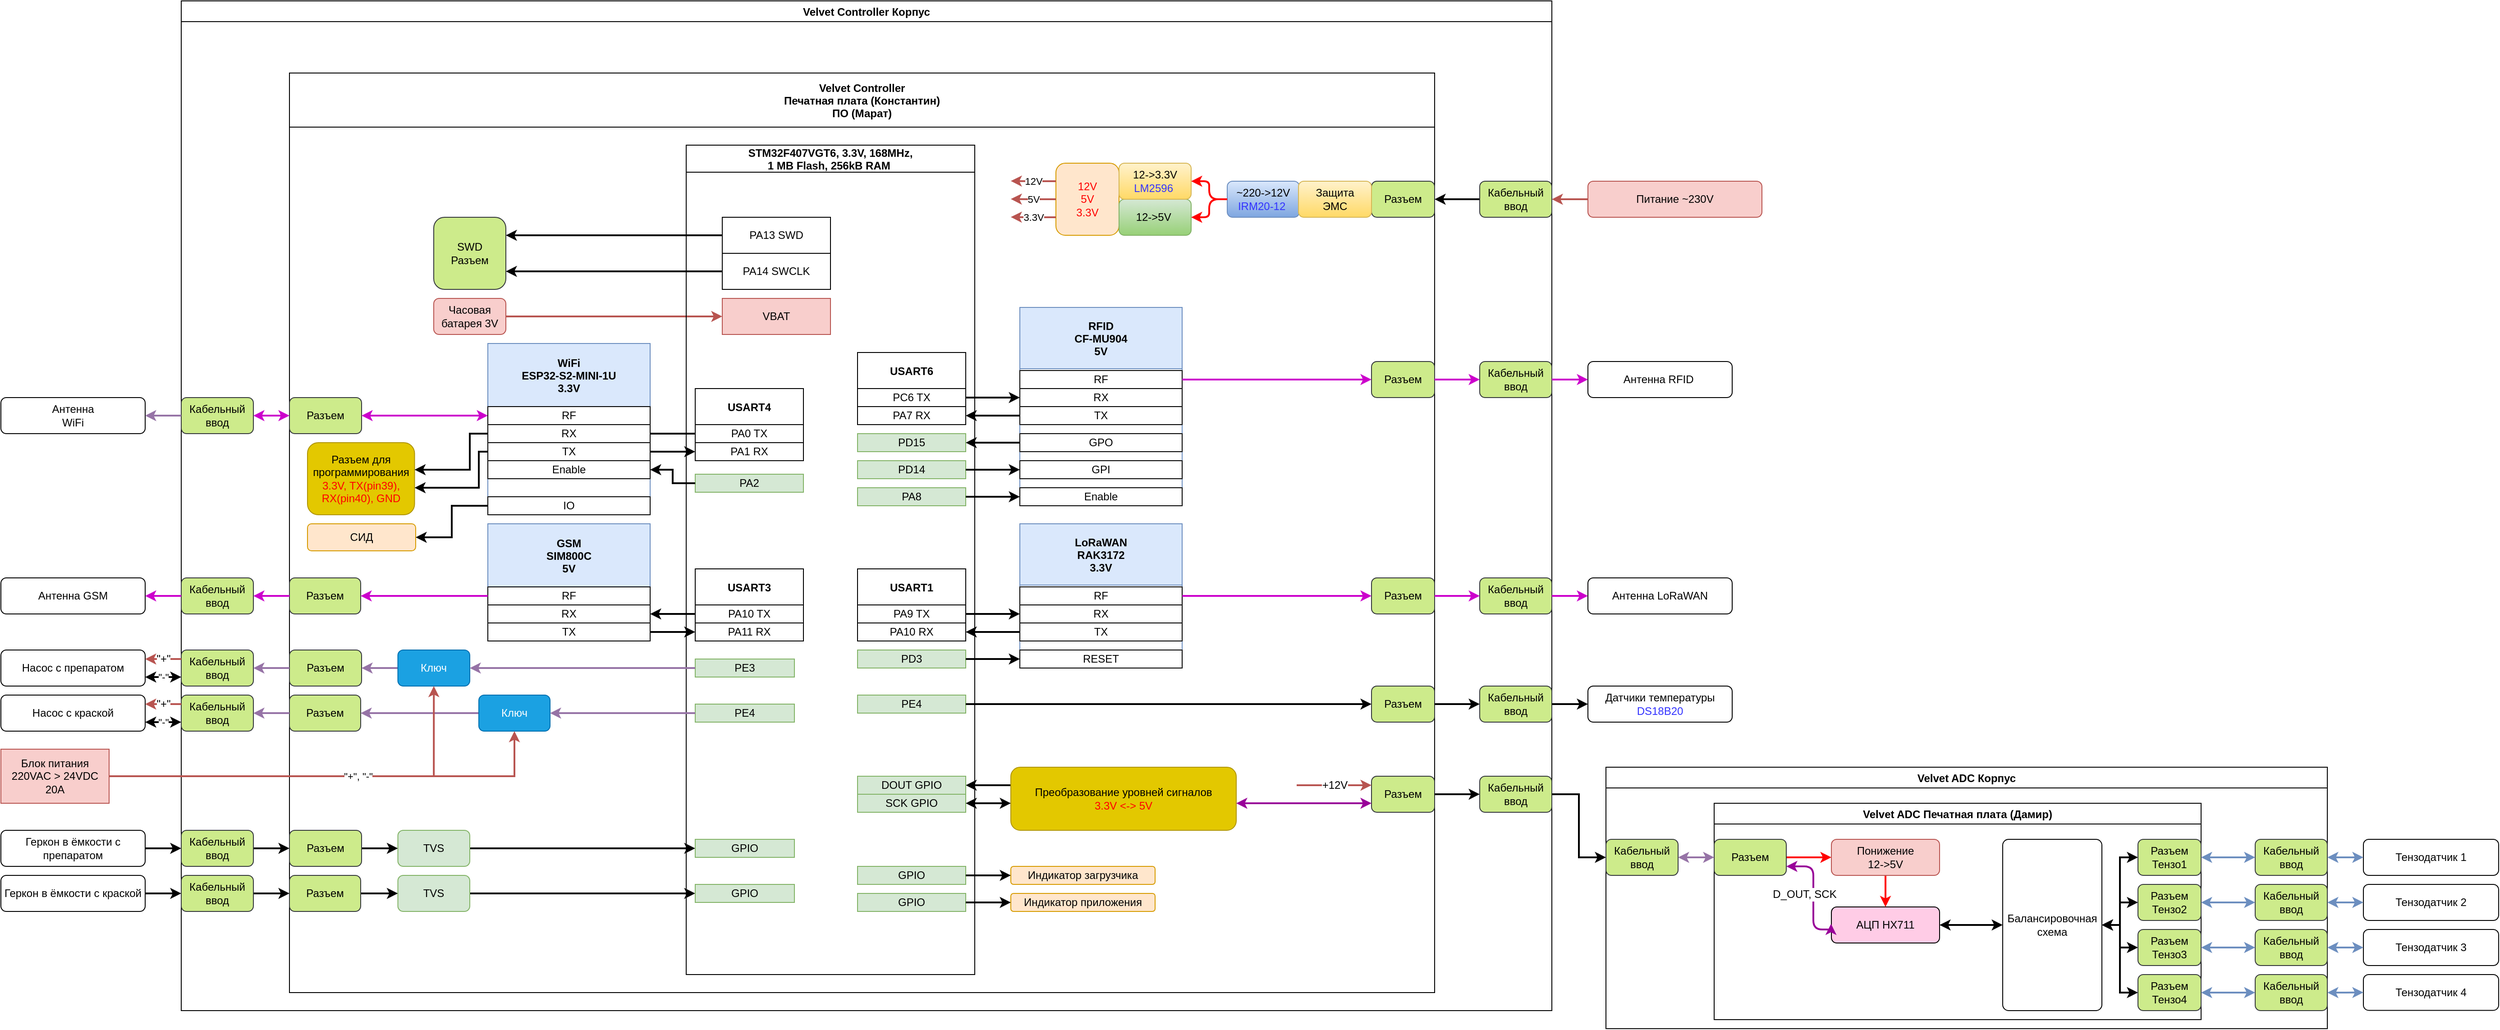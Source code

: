 <mxfile version="20.6.2" type="device"><diagram id="C5RBs43oDa-KdzZeNtuy" name="V2.0"><mxGraphModel dx="3750" dy="1180" grid="1" gridSize="10" guides="1" tooltips="1" connect="1" arrows="1" fold="1" page="1" pageScale="1" pageWidth="827" pageHeight="1169" math="0" shadow="0"><root><mxCell id="WIyWlLk6GJQsqaUBKTNV-0"/><mxCell id="WIyWlLk6GJQsqaUBKTNV-1" parent="WIyWlLk6GJQsqaUBKTNV-0"/><mxCell id="QIgaNjhWJls_cl7sIUeS-197" style="edgeStyle=orthogonalEdgeStyle;rounded=0;orthogonalLoop=1;jettySize=auto;html=1;entryX=1;entryY=0.5;entryDx=0;entryDy=0;fontSize=12;startArrow=none;startFill=0;strokeWidth=2;fillColor=#f8cecc;strokeColor=#b85450;" parent="WIyWlLk6GJQsqaUBKTNV-1" source="OMIvOheqZxkcG8HpAk3X-18" target="QIgaNjhWJls_cl7sIUeS-196" edge="1"><mxGeometry relative="1" as="geometry"><mxPoint x="1320" y="220" as="sourcePoint"/></mxGeometry></mxCell><mxCell id="OMIvOheqZxkcG8HpAk3X-18" value="&lt;span style=&quot;font-size: 12px;&quot;&gt;Питание ~230V&lt;/span&gt;" style="rounded=1;whiteSpace=wrap;html=1;fontSize=12;fillColor=#f8cecc;strokeColor=#b85450;" parent="WIyWlLk6GJQsqaUBKTNV-1" vertex="1"><mxGeometry x="1320" y="200" width="193" height="40" as="geometry"/></mxCell><mxCell id="OMIvOheqZxkcG8HpAk3X-20" value="&lt;span style=&quot;font-size: 12px;&quot;&gt;Антенна RFID&amp;nbsp;&lt;/span&gt;" style="rounded=1;whiteSpace=wrap;html=1;fontSize=12;" parent="WIyWlLk6GJQsqaUBKTNV-1" vertex="1"><mxGeometry x="1320" y="400" width="160" height="40" as="geometry"/></mxCell><mxCell id="OMIvOheqZxkcG8HpAk3X-23" value="&lt;span style=&quot;font-size: 12px;&quot;&gt;Датчики температуры&lt;/span&gt;&lt;br style=&quot;font-size: 12px;&quot;&gt;&lt;font style=&quot;font-size: 12px;&quot; color=&quot;#3333ff&quot;&gt;DS18B20&lt;/font&gt;" style="rounded=1;whiteSpace=wrap;html=1;fontSize=12;" parent="WIyWlLk6GJQsqaUBKTNV-1" vertex="1"><mxGeometry x="1320" y="760" width="160" height="40" as="geometry"/></mxCell><mxCell id="B5fsInWV-lUlEOompkPS-8" value="&lt;span style=&quot;font-size: 12px;&quot;&gt;Антенна &lt;br style=&quot;font-size: 12px;&quot;&gt;WiFi&lt;/span&gt;" style="rounded=1;whiteSpace=wrap;html=1;fontSize=12;" parent="WIyWlLk6GJQsqaUBKTNV-1" vertex="1"><mxGeometry x="-440" y="440" width="160" height="40" as="geometry"/></mxCell><mxCell id="B5fsInWV-lUlEOompkPS-9" value="&lt;span style=&quot;font-size: 12px;&quot;&gt;Антенна GSM&lt;/span&gt;" style="rounded=1;whiteSpace=wrap;html=1;fontSize=12;" parent="WIyWlLk6GJQsqaUBKTNV-1" vertex="1"><mxGeometry x="-440" y="640" width="160" height="40" as="geometry"/></mxCell><mxCell id="B5fsInWV-lUlEOompkPS-10" value="&lt;span style=&quot;font-size: 12px;&quot;&gt;Антенна LoRaWAN&lt;/span&gt;" style="rounded=1;whiteSpace=wrap;html=1;fontSize=12;" parent="WIyWlLk6GJQsqaUBKTNV-1" vertex="1"><mxGeometry x="1320" y="640" width="160" height="40" as="geometry"/></mxCell><mxCell id="G97jGfYl_FXfreQZYBFp-8" style="edgeStyle=orthogonalEdgeStyle;rounded=0;orthogonalLoop=1;jettySize=auto;html=1;strokeWidth=2;" parent="WIyWlLk6GJQsqaUBKTNV-1" source="8XCqzWj7pN-KeREtv2go-11" target="G97jGfYl_FXfreQZYBFp-5" edge="1"><mxGeometry relative="1" as="geometry"/></mxCell><mxCell id="8XCqzWj7pN-KeREtv2go-11" value="Геркон в ёмкости с препаратом" style="rounded=1;whiteSpace=wrap;html=1;fontSize=12;" parent="WIyWlLk6GJQsqaUBKTNV-1" vertex="1"><mxGeometry x="-440" y="920" width="160" height="40" as="geometry"/></mxCell><mxCell id="QIgaNjhWJls_cl7sIUeS-1" value="Velvet ADC Корпус" style="swimlane;shadow=0;fontSize=12;" parent="WIyWlLk6GJQsqaUBKTNV-1" vertex="1"><mxGeometry x="1340" y="850" width="800" height="290" as="geometry"><mxRectangle x="1830" y="650" width="170" height="23" as="alternateBounds"/></mxGeometry></mxCell><mxCell id="eIiWZzFeEottEv-pqmv6-25" value="Velvet ADC Печатная плата (Дамир)" style="swimlane;shadow=0;fontSize=12;" parent="QIgaNjhWJls_cl7sIUeS-1" vertex="1"><mxGeometry x="120" y="40" width="540" height="240" as="geometry"><mxRectangle x="1830" y="650" width="170" height="23" as="alternateBounds"/></mxGeometry></mxCell><mxCell id="eIiWZzFeEottEv-pqmv6-4" style="edgeStyle=orthogonalEdgeStyle;rounded=1;sketch=0;orthogonalLoop=1;jettySize=auto;html=1;shadow=0;strokeColor=#FF0000;strokeWidth=2;fontSize=12;entryX=0;entryY=0.5;entryDx=0;entryDy=0;" parent="eIiWZzFeEottEv-pqmv6-25" source="eIiWZzFeEottEv-pqmv6-5" target="eIiWZzFeEottEv-pqmv6-16" edge="1"><mxGeometry relative="1" as="geometry"/></mxCell><mxCell id="eIiWZzFeEottEv-pqmv6-5" value="&lt;font style=&quot;font-size: 12px;&quot;&gt;&lt;font style=&quot;font-size: 12px;&quot;&gt;Разъем&lt;/font&gt;&lt;br style=&quot;font-size: 12px;&quot;&gt;&lt;/font&gt;" style="rounded=1;whiteSpace=wrap;html=1;fillColor=#cdeb8b;strokeColor=#36393d;direction=east;fontSize=12;" parent="eIiWZzFeEottEv-pqmv6-25" vertex="1"><mxGeometry y="40" width="80" height="40" as="geometry"/></mxCell><mxCell id="QIgaNjhWJls_cl7sIUeS-24" style="edgeStyle=orthogonalEdgeStyle;rounded=0;orthogonalLoop=1;jettySize=auto;html=1;exitX=1;exitY=0.5;exitDx=0;exitDy=0;entryX=0;entryY=0.5;entryDx=0;entryDy=0;fontSize=12;startArrow=classic;startFill=1;strokeWidth=2;" parent="eIiWZzFeEottEv-pqmv6-25" source="eIiWZzFeEottEv-pqmv6-10" target="QIgaNjhWJls_cl7sIUeS-23" edge="1"><mxGeometry relative="1" as="geometry"/></mxCell><mxCell id="eIiWZzFeEottEv-pqmv6-10" value="&lt;font style=&quot;font-size: 12px;&quot;&gt;АЦП HX711&lt;/font&gt;" style="rounded=1;whiteSpace=wrap;html=1;fillColor=#FFCCE6;fontSize=12;" parent="eIiWZzFeEottEv-pqmv6-25" vertex="1"><mxGeometry x="130" y="115" width="120" height="40" as="geometry"/></mxCell><mxCell id="eIiWZzFeEottEv-pqmv6-15" style="edgeStyle=orthogonalEdgeStyle;rounded=1;sketch=0;orthogonalLoop=1;jettySize=auto;html=1;shadow=0;strokeColor=#FF0000;strokeWidth=2;fontSize=12;" parent="eIiWZzFeEottEv-pqmv6-25" source="eIiWZzFeEottEv-pqmv6-16" target="eIiWZzFeEottEv-pqmv6-10" edge="1"><mxGeometry relative="1" as="geometry"><Array as="points"/></mxGeometry></mxCell><mxCell id="eIiWZzFeEottEv-pqmv6-16" value="&lt;font style=&quot;font-size: 12px;&quot;&gt;&lt;span style=&quot;font-size: 12px;&quot;&gt;Понижение&lt;br style=&quot;font-size: 12px;&quot;&gt;&amp;nbsp;12-&amp;gt;5V&amp;nbsp;&lt;/span&gt;&lt;br style=&quot;font-size: 12px;&quot;&gt;&lt;/font&gt;" style="rounded=1;whiteSpace=wrap;html=1;fillColor=#f8cecc;strokeColor=#b85450;fontSize=12;" parent="eIiWZzFeEottEv-pqmv6-25" vertex="1"><mxGeometry x="130" y="40" width="120" height="40" as="geometry"/></mxCell><mxCell id="eIiWZzFeEottEv-pqmv6-17" style="edgeStyle=orthogonalEdgeStyle;rounded=1;orthogonalLoop=1;jettySize=auto;html=1;strokeWidth=2;strokeColor=#990099;exitX=1;exitY=0.75;exitDx=0;exitDy=0;entryX=-0.003;entryY=0.469;entryDx=0;entryDy=0;startArrow=classic;startFill=1;entryPerimeter=0;fontSize=12;" parent="eIiWZzFeEottEv-pqmv6-25" source="eIiWZzFeEottEv-pqmv6-5" target="eIiWZzFeEottEv-pqmv6-10" edge="1"><mxGeometry relative="1" as="geometry"><mxPoint x="190" y="185.31" as="sourcePoint"/><Array as="points"><mxPoint x="110" y="70"/><mxPoint x="110" y="140"/><mxPoint x="130" y="140"/></Array><mxPoint x="281.4" y="350.58" as="targetPoint"/></mxGeometry></mxCell><mxCell id="eIiWZzFeEottEv-pqmv6-18" value="D_OUT, SCK" style="edgeLabel;html=1;align=center;verticalAlign=middle;resizable=0;points=[];fontSize=12;" parent="eIiWZzFeEottEv-pqmv6-17" vertex="1" connectable="0"><mxGeometry x="0.217" y="-1" relative="1" as="geometry"><mxPoint x="-9" y="-16" as="offset"/></mxGeometry></mxCell><mxCell id="QIgaNjhWJls_cl7sIUeS-26" style="edgeStyle=orthogonalEdgeStyle;rounded=0;orthogonalLoop=1;jettySize=auto;html=1;exitX=0;exitY=0.5;exitDx=0;exitDy=0;fontSize=12;startArrow=classic;startFill=1;strokeWidth=2;" parent="eIiWZzFeEottEv-pqmv6-25" source="eIiWZzFeEottEv-pqmv6-12" target="QIgaNjhWJls_cl7sIUeS-23" edge="1"><mxGeometry relative="1" as="geometry"/></mxCell><mxCell id="eIiWZzFeEottEv-pqmv6-12" value="&lt;font style=&quot;font-size: 12px;&quot;&gt;&lt;font style=&quot;font-size: 12px;&quot;&gt;Разъем&lt;br style=&quot;font-size: 12px;&quot;&gt;&lt;/font&gt;Тензо2&lt;br style=&quot;font-size: 12px;&quot;&gt;&lt;/font&gt;" style="rounded=1;whiteSpace=wrap;html=1;fillColor=#cdeb8b;strokeColor=#36393d;direction=east;fontSize=12;" parent="eIiWZzFeEottEv-pqmv6-25" vertex="1"><mxGeometry x="470" y="90" width="70" height="40" as="geometry"/></mxCell><mxCell id="QIgaNjhWJls_cl7sIUeS-27" style="edgeStyle=orthogonalEdgeStyle;rounded=0;orthogonalLoop=1;jettySize=auto;html=1;exitX=0;exitY=0.5;exitDx=0;exitDy=0;fontSize=12;startArrow=classic;startFill=1;strokeWidth=2;" parent="eIiWZzFeEottEv-pqmv6-25" source="eIiWZzFeEottEv-pqmv6-13" target="QIgaNjhWJls_cl7sIUeS-23" edge="1"><mxGeometry relative="1" as="geometry"/></mxCell><mxCell id="eIiWZzFeEottEv-pqmv6-13" value="&lt;font style=&quot;font-size: 12px;&quot;&gt;&lt;font style=&quot;font-size: 12px;&quot;&gt;Разъем&lt;br style=&quot;font-size: 12px;&quot;&gt;&lt;/font&gt;Тензо3&lt;br style=&quot;font-size: 12px;&quot;&gt;&lt;/font&gt;" style="rounded=1;whiteSpace=wrap;html=1;fillColor=#cdeb8b;strokeColor=#36393d;direction=east;fontSize=12;" parent="eIiWZzFeEottEv-pqmv6-25" vertex="1"><mxGeometry x="470" y="140" width="70" height="40" as="geometry"/></mxCell><mxCell id="QIgaNjhWJls_cl7sIUeS-28" style="edgeStyle=orthogonalEdgeStyle;rounded=0;orthogonalLoop=1;jettySize=auto;html=1;exitX=0;exitY=0.5;exitDx=0;exitDy=0;fontSize=12;startArrow=classic;startFill=1;strokeWidth=2;" parent="eIiWZzFeEottEv-pqmv6-25" source="eIiWZzFeEottEv-pqmv6-14" target="QIgaNjhWJls_cl7sIUeS-23" edge="1"><mxGeometry relative="1" as="geometry"/></mxCell><mxCell id="eIiWZzFeEottEv-pqmv6-14" value="&lt;font style=&quot;font-size: 12px;&quot;&gt;&lt;font style=&quot;font-size: 12px;&quot;&gt;Разъем&lt;br style=&quot;font-size: 12px;&quot;&gt;&lt;/font&gt;Тензо4&lt;br style=&quot;font-size: 12px;&quot;&gt;&lt;/font&gt;" style="rounded=1;whiteSpace=wrap;html=1;fillColor=#cdeb8b;strokeColor=#36393d;direction=east;fontSize=12;" parent="eIiWZzFeEottEv-pqmv6-25" vertex="1"><mxGeometry x="470" y="190" width="70" height="40" as="geometry"/></mxCell><mxCell id="QIgaNjhWJls_cl7sIUeS-25" style="edgeStyle=orthogonalEdgeStyle;rounded=0;orthogonalLoop=1;jettySize=auto;html=1;exitX=0;exitY=0.5;exitDx=0;exitDy=0;fontSize=12;startArrow=classic;startFill=1;strokeWidth=2;" parent="eIiWZzFeEottEv-pqmv6-25" source="eIiWZzFeEottEv-pqmv6-24" target="QIgaNjhWJls_cl7sIUeS-23" edge="1"><mxGeometry relative="1" as="geometry"/></mxCell><mxCell id="eIiWZzFeEottEv-pqmv6-24" value="&lt;font style=&quot;font-size: 12px;&quot;&gt;&lt;font style=&quot;font-size: 12px;&quot;&gt;Разъем&lt;br style=&quot;font-size: 12px;&quot;&gt;&lt;/font&gt;Тензо1&lt;br style=&quot;font-size: 12px;&quot;&gt;&lt;/font&gt;" style="rounded=1;whiteSpace=wrap;html=1;fillColor=#cdeb8b;strokeColor=#36393d;direction=east;fontSize=12;" parent="eIiWZzFeEottEv-pqmv6-25" vertex="1"><mxGeometry x="470" y="40" width="70" height="40" as="geometry"/></mxCell><mxCell id="QIgaNjhWJls_cl7sIUeS-23" value="Балансировочная схема" style="rounded=1;whiteSpace=wrap;html=1;fontSize=12;arcSize=6;" parent="eIiWZzFeEottEv-pqmv6-25" vertex="1"><mxGeometry x="320" y="40" width="110" height="190" as="geometry"/></mxCell><mxCell id="QIgaNjhWJls_cl7sIUeS-18" style="edgeStyle=orthogonalEdgeStyle;rounded=0;orthogonalLoop=1;jettySize=auto;html=1;exitX=1;exitY=0.5;exitDx=0;exitDy=0;entryX=0;entryY=0.5;entryDx=0;entryDy=0;fontSize=12;startArrow=classic;startFill=1;fillColor=#e1d5e7;strokeColor=#9673a6;strokeWidth=2;" parent="QIgaNjhWJls_cl7sIUeS-1" source="QIgaNjhWJls_cl7sIUeS-0" target="eIiWZzFeEottEv-pqmv6-5" edge="1"><mxGeometry relative="1" as="geometry"/></mxCell><mxCell id="QIgaNjhWJls_cl7sIUeS-0" value="&lt;font style=&quot;font-size: 12px;&quot;&gt;Кабельный ввод&lt;br style=&quot;font-size: 12px;&quot;&gt;&lt;/font&gt;" style="rounded=1;whiteSpace=wrap;html=1;fillColor=#cdeb8b;strokeColor=#36393d;direction=east;fontSize=12;" parent="QIgaNjhWJls_cl7sIUeS-1" vertex="1"><mxGeometry y="80" width="80" height="40" as="geometry"/></mxCell><mxCell id="QIgaNjhWJls_cl7sIUeS-19" value="&lt;font style=&quot;font-size: 12px;&quot;&gt;Кабельный ввод&lt;br style=&quot;font-size: 12px;&quot;&gt;&lt;/font&gt;" style="rounded=1;whiteSpace=wrap;html=1;fillColor=#cdeb8b;strokeColor=#36393d;direction=east;fontSize=12;" parent="QIgaNjhWJls_cl7sIUeS-1" vertex="1"><mxGeometry x="720" y="80" width="80" height="40" as="geometry"/></mxCell><mxCell id="QIgaNjhWJls_cl7sIUeS-20" value="&lt;font style=&quot;font-size: 12px;&quot;&gt;Кабельный ввод&lt;br style=&quot;font-size: 12px;&quot;&gt;&lt;/font&gt;" style="rounded=1;whiteSpace=wrap;html=1;fillColor=#cdeb8b;strokeColor=#36393d;direction=east;fontSize=12;" parent="QIgaNjhWJls_cl7sIUeS-1" vertex="1"><mxGeometry x="720" y="130" width="80" height="40" as="geometry"/></mxCell><mxCell id="QIgaNjhWJls_cl7sIUeS-21" value="&lt;font style=&quot;font-size: 12px;&quot;&gt;Кабельный ввод&lt;br style=&quot;font-size: 12px;&quot;&gt;&lt;/font&gt;" style="rounded=1;whiteSpace=wrap;html=1;fillColor=#cdeb8b;strokeColor=#36393d;direction=east;fontSize=12;" parent="QIgaNjhWJls_cl7sIUeS-1" vertex="1"><mxGeometry x="720" y="180" width="80" height="40" as="geometry"/></mxCell><mxCell id="QIgaNjhWJls_cl7sIUeS-22" value="&lt;font style=&quot;font-size: 12px;&quot;&gt;Кабельный ввод&lt;br style=&quot;font-size: 12px;&quot;&gt;&lt;/font&gt;" style="rounded=1;whiteSpace=wrap;html=1;fillColor=#cdeb8b;strokeColor=#36393d;direction=east;fontSize=12;" parent="QIgaNjhWJls_cl7sIUeS-1" vertex="1"><mxGeometry x="720" y="230" width="80" height="40" as="geometry"/></mxCell><mxCell id="QIgaNjhWJls_cl7sIUeS-29" style="edgeStyle=orthogonalEdgeStyle;rounded=0;orthogonalLoop=1;jettySize=auto;html=1;exitX=1;exitY=0.5;exitDx=0;exitDy=0;entryX=0;entryY=0.5;entryDx=0;entryDy=0;fontSize=12;startArrow=classic;startFill=1;strokeWidth=2;fillColor=#dae8fc;strokeColor=#6c8ebf;" parent="QIgaNjhWJls_cl7sIUeS-1" source="eIiWZzFeEottEv-pqmv6-24" target="QIgaNjhWJls_cl7sIUeS-19" edge="1"><mxGeometry relative="1" as="geometry"/></mxCell><mxCell id="QIgaNjhWJls_cl7sIUeS-30" style="edgeStyle=orthogonalEdgeStyle;rounded=0;orthogonalLoop=1;jettySize=auto;html=1;exitX=1;exitY=0.5;exitDx=0;exitDy=0;entryX=0;entryY=0.5;entryDx=0;entryDy=0;fontSize=12;startArrow=classic;startFill=1;strokeWidth=2;fillColor=#dae8fc;strokeColor=#6c8ebf;" parent="QIgaNjhWJls_cl7sIUeS-1" source="eIiWZzFeEottEv-pqmv6-12" target="QIgaNjhWJls_cl7sIUeS-20" edge="1"><mxGeometry relative="1" as="geometry"/></mxCell><mxCell id="QIgaNjhWJls_cl7sIUeS-31" style="edgeStyle=orthogonalEdgeStyle;rounded=0;orthogonalLoop=1;jettySize=auto;html=1;exitX=1;exitY=0.5;exitDx=0;exitDy=0;entryX=0;entryY=0.5;entryDx=0;entryDy=0;fontSize=12;startArrow=classic;startFill=1;strokeWidth=2;fillColor=#dae8fc;strokeColor=#6c8ebf;" parent="QIgaNjhWJls_cl7sIUeS-1" source="eIiWZzFeEottEv-pqmv6-13" target="QIgaNjhWJls_cl7sIUeS-21" edge="1"><mxGeometry relative="1" as="geometry"/></mxCell><mxCell id="QIgaNjhWJls_cl7sIUeS-32" style="edgeStyle=orthogonalEdgeStyle;rounded=0;orthogonalLoop=1;jettySize=auto;html=1;exitX=1;exitY=0.5;exitDx=0;exitDy=0;entryX=0;entryY=0.5;entryDx=0;entryDy=0;fontSize=12;startArrow=classic;startFill=1;strokeWidth=2;fillColor=#dae8fc;strokeColor=#6c8ebf;" parent="QIgaNjhWJls_cl7sIUeS-1" source="eIiWZzFeEottEv-pqmv6-14" target="QIgaNjhWJls_cl7sIUeS-22" edge="1"><mxGeometry relative="1" as="geometry"/></mxCell><mxCell id="eIiWZzFeEottEv-pqmv6-47" value="&lt;font style=&quot;font-size: 12px;&quot;&gt;Тензодатчик 1&lt;/font&gt;" style="rounded=1;whiteSpace=wrap;html=1;fontSize=12;" parent="WIyWlLk6GJQsqaUBKTNV-1" vertex="1"><mxGeometry x="2180" y="930" width="150" height="40" as="geometry"/></mxCell><mxCell id="eIiWZzFeEottEv-pqmv6-68" value="&lt;font style=&quot;font-size: 12px;&quot;&gt;Тензодатчик 2&lt;/font&gt;" style="rounded=1;whiteSpace=wrap;html=1;fontSize=12;" parent="WIyWlLk6GJQsqaUBKTNV-1" vertex="1"><mxGeometry x="2180" y="980" width="150" height="40" as="geometry"/></mxCell><mxCell id="eIiWZzFeEottEv-pqmv6-69" value="&lt;font style=&quot;font-size: 12px;&quot;&gt;Тензодатчик 3&lt;/font&gt;" style="rounded=1;whiteSpace=wrap;html=1;fontSize=12;" parent="WIyWlLk6GJQsqaUBKTNV-1" vertex="1"><mxGeometry x="2180" y="1030" width="150" height="40" as="geometry"/></mxCell><mxCell id="eIiWZzFeEottEv-pqmv6-70" value="&lt;font style=&quot;font-size: 12px;&quot;&gt;Тензодатчик 4&lt;/font&gt;" style="rounded=1;whiteSpace=wrap;html=1;fontSize=12;" parent="WIyWlLk6GJQsqaUBKTNV-1" vertex="1"><mxGeometry x="2180" y="1080" width="150" height="39.69" as="geometry"/></mxCell><mxCell id="QIgaNjhWJls_cl7sIUeS-33" style="edgeStyle=orthogonalEdgeStyle;rounded=0;orthogonalLoop=1;jettySize=auto;html=1;exitX=1;exitY=0.5;exitDx=0;exitDy=0;entryX=0;entryY=0.5;entryDx=0;entryDy=0;fontSize=12;startArrow=classic;startFill=1;strokeWidth=2;fillColor=#dae8fc;strokeColor=#6c8ebf;" parent="WIyWlLk6GJQsqaUBKTNV-1" source="QIgaNjhWJls_cl7sIUeS-19" target="eIiWZzFeEottEv-pqmv6-47" edge="1"><mxGeometry relative="1" as="geometry"/></mxCell><mxCell id="QIgaNjhWJls_cl7sIUeS-34" style="edgeStyle=orthogonalEdgeStyle;rounded=0;orthogonalLoop=1;jettySize=auto;html=1;exitX=1;exitY=0.5;exitDx=0;exitDy=0;entryX=0;entryY=0.5;entryDx=0;entryDy=0;fontSize=12;startArrow=classic;startFill=1;strokeWidth=2;fillColor=#dae8fc;strokeColor=#6c8ebf;" parent="WIyWlLk6GJQsqaUBKTNV-1" source="QIgaNjhWJls_cl7sIUeS-20" target="eIiWZzFeEottEv-pqmv6-68" edge="1"><mxGeometry relative="1" as="geometry"/></mxCell><mxCell id="QIgaNjhWJls_cl7sIUeS-35" style="edgeStyle=orthogonalEdgeStyle;rounded=0;orthogonalLoop=1;jettySize=auto;html=1;exitX=1;exitY=0.5;exitDx=0;exitDy=0;entryX=0;entryY=0.5;entryDx=0;entryDy=0;fontSize=12;startArrow=classic;startFill=1;strokeWidth=2;fillColor=#dae8fc;strokeColor=#6c8ebf;" parent="WIyWlLk6GJQsqaUBKTNV-1" source="QIgaNjhWJls_cl7sIUeS-21" target="eIiWZzFeEottEv-pqmv6-69" edge="1"><mxGeometry relative="1" as="geometry"/></mxCell><mxCell id="QIgaNjhWJls_cl7sIUeS-36" style="edgeStyle=orthogonalEdgeStyle;rounded=0;orthogonalLoop=1;jettySize=auto;html=1;exitX=1;exitY=0.5;exitDx=0;exitDy=0;fontSize=12;startArrow=classic;startFill=1;strokeWidth=2;fillColor=#dae8fc;strokeColor=#6c8ebf;" parent="WIyWlLk6GJQsqaUBKTNV-1" source="QIgaNjhWJls_cl7sIUeS-22" target="eIiWZzFeEottEv-pqmv6-70" edge="1"><mxGeometry relative="1" as="geometry"/></mxCell><mxCell id="QIgaNjhWJls_cl7sIUeS-37" value="Velvet Controller Корпус" style="swimlane;fontSize=12;" parent="WIyWlLk6GJQsqaUBKTNV-1" vertex="1"><mxGeometry x="-240" width="1520" height="1120" as="geometry"/></mxCell><mxCell id="QIgaNjhWJls_cl7sIUeS-137" value="Velvet Controller &#10;Печатная плата (Константин)&#10;ПО (Марат)" style="swimlane;fontSize=12;startSize=60;" parent="QIgaNjhWJls_cl7sIUeS-37" vertex="1"><mxGeometry x="120" y="80" width="1270" height="1020" as="geometry"/></mxCell><mxCell id="OMIvOheqZxkcG8HpAk3X-1" value="&lt;font color=&quot;#ff0000&quot; style=&quot;font-size: 12px;&quot;&gt;12V&lt;br style=&quot;font-size: 12px;&quot;&gt;5V&lt;br style=&quot;font-size: 12px;&quot;&gt;3.3V&lt;/font&gt;" style="rounded=1;whiteSpace=wrap;html=1;fillColor=#ffe6cc;strokeColor=#d79b00;fontSize=12;" parent="QIgaNjhWJls_cl7sIUeS-137" vertex="1"><mxGeometry x="850" y="100" width="70" height="80" as="geometry"/></mxCell><mxCell id="QIgaNjhWJls_cl7sIUeS-147" style="edgeStyle=orthogonalEdgeStyle;rounded=0;orthogonalLoop=1;jettySize=auto;html=1;exitX=0;exitY=0.5;exitDx=0;exitDy=0;entryX=1;entryY=0.5;entryDx=0;entryDy=0;fontSize=12;startArrow=none;startFill=0;strokeWidth=2;fillColor=#e1d5e7;strokeColor=#9673a6;" parent="QIgaNjhWJls_cl7sIUeS-137" source="OMIvOheqZxkcG8HpAk3X-11" target="OMIvOheqZxkcG8HpAk3X-56" edge="1"><mxGeometry relative="1" as="geometry"/></mxCell><mxCell id="OMIvOheqZxkcG8HpAk3X-11" value="&lt;font style=&quot;font-size: 12px;&quot;&gt;Ключ&lt;br style=&quot;font-size: 12px;&quot;&gt;&lt;/font&gt;" style="rounded=1;whiteSpace=wrap;html=1;fillColor=#1ba1e2;strokeColor=#006EAF;fontColor=#ffffff;fontSize=12;" parent="QIgaNjhWJls_cl7sIUeS-137" vertex="1"><mxGeometry x="120.25" y="640" width="79.75" height="40" as="geometry"/></mxCell><mxCell id="QIgaNjhWJls_cl7sIUeS-148" style="edgeStyle=orthogonalEdgeStyle;rounded=0;orthogonalLoop=1;jettySize=auto;html=1;exitX=0;exitY=0.5;exitDx=0;exitDy=0;entryX=1;entryY=0.5;entryDx=0;entryDy=0;fontSize=12;startArrow=none;startFill=0;strokeWidth=2;fillColor=#e1d5e7;strokeColor=#9673a6;" parent="QIgaNjhWJls_cl7sIUeS-137" source="OMIvOheqZxkcG8HpAk3X-12" target="OMIvOheqZxkcG8HpAk3X-57" edge="1"><mxGeometry relative="1" as="geometry"/></mxCell><mxCell id="OMIvOheqZxkcG8HpAk3X-12" value="&lt;font style=&quot;font-size: 12px;&quot;&gt;&lt;span style=&quot;font-size: 12px;&quot;&gt;Ключ&lt;/span&gt;&lt;br style=&quot;font-size: 12px;&quot;&gt;&lt;/font&gt;" style="rounded=1;whiteSpace=wrap;html=1;fillColor=#1ba1e2;strokeColor=#006EAF;fontColor=#ffffff;fontSize=12;" parent="QIgaNjhWJls_cl7sIUeS-137" vertex="1"><mxGeometry x="210" y="690" width="79" height="40" as="geometry"/></mxCell><mxCell id="OMIvOheqZxkcG8HpAk3X-56" value="&lt;font style=&quot;font-size: 12px;&quot;&gt;&lt;font style=&quot;font-size: 12px;&quot;&gt;Разъем&lt;/font&gt;&lt;br style=&quot;font-size: 12px;&quot;&gt;&lt;/font&gt;" style="rounded=1;whiteSpace=wrap;html=1;fillColor=#cdeb8b;strokeColor=#36393d;fontSize=12;" parent="QIgaNjhWJls_cl7sIUeS-137" vertex="1"><mxGeometry y="640" width="80" height="40" as="geometry"/></mxCell><mxCell id="OMIvOheqZxkcG8HpAk3X-57" value="&lt;font style=&quot;font-size: 12px;&quot;&gt;&lt;font style=&quot;font-size: 12px;&quot;&gt;Разъем&lt;/font&gt;&lt;br style=&quot;font-size: 12px;&quot;&gt;&lt;/font&gt;" style="rounded=1;whiteSpace=wrap;html=1;fillColor=#cdeb8b;strokeColor=#36393d;fontSize=12;" parent="QIgaNjhWJls_cl7sIUeS-137" vertex="1"><mxGeometry y="690" width="79" height="40" as="geometry"/></mxCell><mxCell id="OMIvOheqZxkcG8HpAk3X-59" value="&lt;font style=&quot;font-size: 12px;&quot;&gt;&lt;font style=&quot;font-size: 12px;&quot;&gt;Разъем&lt;/font&gt;&lt;br style=&quot;font-size: 12px;&quot;&gt;&lt;/font&gt;" style="rounded=1;whiteSpace=wrap;html=1;fillColor=#cdeb8b;strokeColor=#36393d;direction=east;fontSize=12;" parent="QIgaNjhWJls_cl7sIUeS-137" vertex="1"><mxGeometry x="1200" y="120" width="70" height="40" as="geometry"/></mxCell><mxCell id="OMIvOheqZxkcG8HpAk3X-63" value="&lt;font style=&quot;font-size: 12px;&quot;&gt;&lt;font style=&quot;font-size: 12px;&quot;&gt;Разъем&lt;/font&gt;&lt;br style=&quot;font-size: 12px;&quot;&gt;&lt;/font&gt;" style="rounded=1;whiteSpace=wrap;html=1;fillColor=#cdeb8b;strokeColor=#36393d;direction=east;fontSize=12;" parent="QIgaNjhWJls_cl7sIUeS-137" vertex="1"><mxGeometry x="1200" y="780" width="70" height="40" as="geometry"/></mxCell><mxCell id="d2MFVMgYFmks6-6nKeEV-8" value="&lt;font style=&quot;font-size: 12px;&quot;&gt;&lt;span style=&quot;font-size: 12px;&quot;&gt;~220-&amp;gt;12V&lt;/span&gt;&lt;br style=&quot;font-size: 12px;&quot;&gt;&lt;font style=&quot;font-size: 12px;&quot; color=&quot;#3333ff&quot;&gt;IRM20-12&lt;/font&gt;&lt;span style=&quot;font-size: 12px;&quot;&gt;&amp;nbsp;&lt;/span&gt;&lt;br style=&quot;font-size: 12px;&quot;&gt;&lt;/font&gt;" style="rounded=1;whiteSpace=wrap;html=1;fillColor=#dae8fc;strokeColor=#6c8ebf;gradientColor=#7ea6e0;fontSize=12;" parent="QIgaNjhWJls_cl7sIUeS-137" vertex="1"><mxGeometry x="1040" y="120" width="80" height="40" as="geometry"/></mxCell><mxCell id="d2MFVMgYFmks6-6nKeEV-9" value="&lt;font style=&quot;font-size: 12px;&quot;&gt;&lt;span style=&quot;font-size: 12px;&quot;&gt;12-&amp;gt;5V&amp;nbsp;&lt;/span&gt;&lt;br style=&quot;font-size: 12px;&quot;&gt;&lt;/font&gt;" style="rounded=1;whiteSpace=wrap;html=1;fillColor=#d5e8d4;strokeColor=#82b366;gradientColor=#97d077;fontSize=12;" parent="QIgaNjhWJls_cl7sIUeS-137" vertex="1"><mxGeometry x="920" y="140" width="80" height="40" as="geometry"/></mxCell><mxCell id="d2MFVMgYFmks6-6nKeEV-13" style="edgeStyle=orthogonalEdgeStyle;rounded=1;orthogonalLoop=1;jettySize=auto;html=1;entryX=1;entryY=0.5;entryDx=0;entryDy=0;strokeColor=#FF0000;strokeWidth=2;fontSize=12;" parent="QIgaNjhWJls_cl7sIUeS-137" source="d2MFVMgYFmks6-6nKeEV-8" target="d2MFVMgYFmks6-6nKeEV-9" edge="1"><mxGeometry relative="1" as="geometry"/></mxCell><mxCell id="d2MFVMgYFmks6-6nKeEV-10" value="&lt;font style=&quot;font-size: 12px;&quot;&gt;&lt;span style=&quot;font-size: 12px;&quot;&gt;12-&amp;gt;3.3V&lt;/span&gt;&lt;br style=&quot;font-size: 12px;&quot;&gt;&lt;font style=&quot;font-size: 12px;&quot; color=&quot;#3333ff&quot;&gt;LM2596&lt;/font&gt;&lt;span style=&quot;font-size: 12px;&quot;&gt;&amp;nbsp;&lt;/span&gt;&lt;br style=&quot;font-size: 12px;&quot;&gt;&lt;/font&gt;" style="rounded=1;whiteSpace=wrap;html=1;fillColor=#fff2cc;strokeColor=#d6b656;gradientColor=#ffd966;fontSize=12;" parent="QIgaNjhWJls_cl7sIUeS-137" vertex="1"><mxGeometry x="920" y="100" width="80" height="40" as="geometry"/></mxCell><mxCell id="B5fsInWV-lUlEOompkPS-0" style="edgeStyle=orthogonalEdgeStyle;rounded=1;orthogonalLoop=1;jettySize=auto;html=1;strokeColor=#FF0000;strokeWidth=2;fontSize=12;" parent="QIgaNjhWJls_cl7sIUeS-137" source="d2MFVMgYFmks6-6nKeEV-8" target="d2MFVMgYFmks6-6nKeEV-10" edge="1"><mxGeometry relative="1" as="geometry"/></mxCell><mxCell id="B5fsInWV-lUlEOompkPS-2" value="&lt;font style=&quot;font-size: 12px;&quot;&gt;&lt;font style=&quot;font-size: 12px;&quot;&gt;Разъем&lt;/font&gt;&lt;br style=&quot;font-size: 12px;&quot;&gt;&lt;/font&gt;" style="rounded=1;whiteSpace=wrap;html=1;fillColor=#cdeb8b;strokeColor=#36393d;fontSize=12;" parent="QIgaNjhWJls_cl7sIUeS-137" vertex="1"><mxGeometry y="360" width="80" height="40" as="geometry"/></mxCell><mxCell id="B5fsInWV-lUlEOompkPS-5" style="edgeStyle=orthogonalEdgeStyle;rounded=1;orthogonalLoop=1;jettySize=auto;html=1;entryX=1;entryY=0.5;entryDx=0;entryDy=0;strokeColor=#CC00CC;strokeWidth=2;startArrow=classic;startFill=1;fontSize=12;exitX=0;exitY=0.5;exitDx=0;exitDy=0;" parent="QIgaNjhWJls_cl7sIUeS-137" source="QIgaNjhWJls_cl7sIUeS-167" target="B5fsInWV-lUlEOompkPS-2" edge="1"><mxGeometry relative="1" as="geometry"><mxPoint x="131" y="57.474" as="sourcePoint"/></mxGeometry></mxCell><mxCell id="B5fsInWV-lUlEOompkPS-3" value="&lt;font style=&quot;font-size: 12px;&quot;&gt;&lt;font style=&quot;font-size: 12px;&quot;&gt;Разъем&lt;/font&gt;&lt;br style=&quot;font-size: 12px;&quot;&gt;&lt;/font&gt;" style="rounded=1;whiteSpace=wrap;html=1;fillColor=#cdeb8b;strokeColor=#36393d;fontSize=12;" parent="QIgaNjhWJls_cl7sIUeS-137" vertex="1"><mxGeometry y="560" width="79" height="40" as="geometry"/></mxCell><mxCell id="B5fsInWV-lUlEOompkPS-4" value="&lt;font style=&quot;font-size: 12px;&quot;&gt;&lt;font style=&quot;font-size: 12px;&quot;&gt;Разъем&lt;/font&gt;&lt;br style=&quot;font-size: 12px;&quot;&gt;&lt;/font&gt;" style="rounded=1;whiteSpace=wrap;html=1;fillColor=#cdeb8b;strokeColor=#36393d;fontSize=12;" parent="QIgaNjhWJls_cl7sIUeS-137" vertex="1"><mxGeometry x="1200" y="560" width="70" height="40" as="geometry"/></mxCell><mxCell id="B5fsInWV-lUlEOompkPS-16" value="&lt;font style=&quot;font-size: 12px;&quot;&gt;Защита&lt;br style=&quot;font-size: 12px;&quot;&gt;ЭМС&lt;br style=&quot;font-size: 12px;&quot;&gt;&lt;/font&gt;" style="rounded=1;whiteSpace=wrap;html=1;fillColor=#fff2cc;strokeColor=#d6b656;gradientColor=#ffd966;fontSize=12;" parent="QIgaNjhWJls_cl7sIUeS-137" vertex="1"><mxGeometry x="1119" y="120" width="81" height="40" as="geometry"/></mxCell><mxCell id="QIgaNjhWJls_cl7sIUeS-166" style="edgeStyle=orthogonalEdgeStyle;rounded=0;orthogonalLoop=1;jettySize=auto;html=1;exitX=1;exitY=0.5;exitDx=0;exitDy=0;entryX=0;entryY=0.5;entryDx=0;entryDy=0;fontSize=12;startArrow=none;startFill=0;strokeWidth=2;fillColor=#f8cecc;strokeColor=#b85450;" parent="QIgaNjhWJls_cl7sIUeS-137" source="XrPAZE6wfE0ItupzcHqb-0" target="QIgaNjhWJls_cl7sIUeS-165" edge="1"><mxGeometry relative="1" as="geometry"/></mxCell><mxCell id="XrPAZE6wfE0ItupzcHqb-0" value="Часовая батарея 3V" style="rounded=1;whiteSpace=wrap;html=1;fillColor=#f8cecc;strokeColor=#b85450;fontSize=12;" parent="QIgaNjhWJls_cl7sIUeS-137" vertex="1"><mxGeometry x="160" y="250" width="80" height="40" as="geometry"/></mxCell><mxCell id="TX8LRGSoO00aXd0qId8g-1" value="&lt;font style=&quot;font-size: 12px;&quot;&gt;&lt;font style=&quot;font-size: 12px;&quot;&gt;SWD&lt;br&gt;Разъем&lt;/font&gt;&lt;br style=&quot;font-size: 12px;&quot;&gt;&lt;/font&gt;" style="rounded=1;whiteSpace=wrap;html=1;fillColor=#cdeb8b;strokeColor=#36393d;direction=east;fontSize=12;" parent="QIgaNjhWJls_cl7sIUeS-137" vertex="1"><mxGeometry x="160" y="160" width="80" height="80" as="geometry"/></mxCell><mxCell id="G97jGfYl_FXfreQZYBFp-16" style="edgeStyle=orthogonalEdgeStyle;rounded=0;orthogonalLoop=1;jettySize=auto;html=1;strokeWidth=2;" parent="QIgaNjhWJls_cl7sIUeS-137" source="8XCqzWj7pN-KeREtv2go-0" target="G97jGfYl_FXfreQZYBFp-17" edge="1"><mxGeometry relative="1" as="geometry"><mxPoint x="450" y="860" as="targetPoint"/></mxGeometry></mxCell><mxCell id="8XCqzWj7pN-KeREtv2go-0" value="TVS" style="rounded=1;whiteSpace=wrap;html=1;shadow=0;fillColor=#d5e8d4;strokeColor=#82b366;fontSize=12;" parent="QIgaNjhWJls_cl7sIUeS-137" vertex="1"><mxGeometry x="120.25" y="840" width="79.75" height="40" as="geometry"/></mxCell><mxCell id="G97jGfYl_FXfreQZYBFp-19" style="edgeStyle=orthogonalEdgeStyle;rounded=0;orthogonalLoop=1;jettySize=auto;html=1;strokeWidth=2;" parent="QIgaNjhWJls_cl7sIUeS-137" source="8XCqzWj7pN-KeREtv2go-3" target="G97jGfYl_FXfreQZYBFp-18" edge="1"><mxGeometry relative="1" as="geometry"/></mxCell><mxCell id="8XCqzWj7pN-KeREtv2go-3" value="&lt;span style=&quot;font-size: 12px;&quot;&gt;TVS&lt;/span&gt;" style="rounded=1;whiteSpace=wrap;html=1;shadow=0;fillColor=#d5e8d4;strokeColor=#82b366;fontSize=12;" parent="QIgaNjhWJls_cl7sIUeS-137" vertex="1"><mxGeometry x="120.25" y="890" width="79.75" height="40" as="geometry"/></mxCell><mxCell id="G97jGfYl_FXfreQZYBFp-26" style="edgeStyle=orthogonalEdgeStyle;rounded=0;orthogonalLoop=1;jettySize=auto;html=1;strokeWidth=2;" parent="QIgaNjhWJls_cl7sIUeS-137" source="eIiWZzFeEottEv-pqmv6-21" target="G97jGfYl_FXfreQZYBFp-24" edge="1"><mxGeometry relative="1" as="geometry"><Array as="points"><mxPoint x="790" y="790"/><mxPoint x="790" y="790"/></Array></mxGeometry></mxCell><mxCell id="eIiWZzFeEottEv-pqmv6-21" value="&lt;font style=&quot;font-size: 12px;&quot;&gt;Преобразование уровней сигналов&lt;br style=&quot;font-size: 12px;&quot;&gt;&lt;span style=&quot;color: rgb(255, 0, 0); font-size: 12px;&quot;&gt;3.3V &amp;lt;-&amp;gt; 5V&lt;/span&gt;&lt;br style=&quot;font-size: 12px;&quot;&gt;&lt;/font&gt;" style="rounded=1;whiteSpace=wrap;html=1;fillColor=#e3c800;strokeColor=#B09500;fontColor=#000000;fontSize=12;" parent="QIgaNjhWJls_cl7sIUeS-137" vertex="1"><mxGeometry x="800" y="770" width="250" height="70" as="geometry"/></mxCell><mxCell id="eIiWZzFeEottEv-pqmv6-22" style="edgeStyle=orthogonalEdgeStyle;rounded=0;orthogonalLoop=1;jettySize=auto;html=1;strokeWidth=2;strokeColor=#990099;startArrow=classic;startFill=1;fontSize=12;exitX=0;exitY=0.75;exitDx=0;exitDy=0;" parent="QIgaNjhWJls_cl7sIUeS-137" source="OMIvOheqZxkcG8HpAk3X-63" target="eIiWZzFeEottEv-pqmv6-21" edge="1"><mxGeometry relative="1" as="geometry"><mxPoint x="1560" y="1129.65" as="sourcePoint"/><Array as="points"><mxPoint x="1090" y="810"/><mxPoint x="1090" y="810"/></Array><mxPoint x="1430.0" y="1129.65" as="targetPoint"/></mxGeometry></mxCell><mxCell id="QIgaNjhWJls_cl7sIUeS-150" value="STM32F407VGT6, 3.3V, 168MHz, &#10;1 MB Flash, 256kB RAM " style="swimlane;fontSize=12;startSize=30;" parent="QIgaNjhWJls_cl7sIUeS-137" vertex="1"><mxGeometry x="440" y="80" width="320" height="920" as="geometry"/></mxCell><mxCell id="QIgaNjhWJls_cl7sIUeS-151" value="PE3" style="rounded=0;whiteSpace=wrap;html=1;fontSize=12;fillColor=#d5e8d4;strokeColor=#82b366;" parent="QIgaNjhWJls_cl7sIUeS-150" vertex="1"><mxGeometry x="10" y="570" width="110" height="20" as="geometry"/></mxCell><mxCell id="QIgaNjhWJls_cl7sIUeS-152" value="PE4" style="rounded=0;whiteSpace=wrap;html=1;fontSize=12;fillColor=#d5e8d4;strokeColor=#82b366;" parent="QIgaNjhWJls_cl7sIUeS-150" vertex="1"><mxGeometry x="10" y="620" width="110" height="20" as="geometry"/></mxCell><mxCell id="QIgaNjhWJls_cl7sIUeS-160" value="PA13 SWD" style="rounded=0;whiteSpace=wrap;html=1;fontSize=12;" parent="QIgaNjhWJls_cl7sIUeS-150" vertex="1"><mxGeometry x="40" y="80" width="120" height="40" as="geometry"/></mxCell><mxCell id="QIgaNjhWJls_cl7sIUeS-162" value="PA14 SWCLK" style="rounded=0;whiteSpace=wrap;html=1;fontSize=12;" parent="QIgaNjhWJls_cl7sIUeS-150" vertex="1"><mxGeometry x="40" y="120" width="120" height="40" as="geometry"/></mxCell><mxCell id="QIgaNjhWJls_cl7sIUeS-165" value="VBAT" style="rounded=0;whiteSpace=wrap;html=1;fontSize=12;fillColor=#f8cecc;strokeColor=#b85450;" parent="QIgaNjhWJls_cl7sIUeS-150" vertex="1"><mxGeometry x="40" y="170" width="120" height="40" as="geometry"/></mxCell><mxCell id="QIgaNjhWJls_cl7sIUeS-175" value="USART4" style="swimlane;fontSize=12;startSize=40;" parent="QIgaNjhWJls_cl7sIUeS-150" vertex="1"><mxGeometry x="10" y="270" width="120" height="80" as="geometry"/></mxCell><mxCell id="QIgaNjhWJls_cl7sIUeS-173" value="PA0 TX" style="rounded=0;whiteSpace=wrap;html=1;fontSize=12;" parent="QIgaNjhWJls_cl7sIUeS-175" vertex="1"><mxGeometry y="40" width="120" height="20" as="geometry"/></mxCell><mxCell id="QIgaNjhWJls_cl7sIUeS-174" value="PA1 RX" style="rounded=0;whiteSpace=wrap;html=1;fontSize=12;" parent="QIgaNjhWJls_cl7sIUeS-175" vertex="1"><mxGeometry y="60" width="120" height="20" as="geometry"/></mxCell><mxCell id="QIgaNjhWJls_cl7sIUeS-178" value="PA2" style="rounded=0;whiteSpace=wrap;html=1;fontSize=12;fillColor=#d5e8d4;strokeColor=#82b366;" parent="QIgaNjhWJls_cl7sIUeS-150" vertex="1"><mxGeometry x="10" y="365" width="120" height="20" as="geometry"/></mxCell><mxCell id="QIgaNjhWJls_cl7sIUeS-189" value="USART3" style="swimlane;fontSize=12;startSize=40;" parent="QIgaNjhWJls_cl7sIUeS-150" vertex="1"><mxGeometry x="10" y="470" width="120" height="80" as="geometry"/></mxCell><mxCell id="QIgaNjhWJls_cl7sIUeS-190" value="PA10 TX" style="rounded=0;whiteSpace=wrap;html=1;fontSize=12;" parent="QIgaNjhWJls_cl7sIUeS-189" vertex="1"><mxGeometry y="40" width="120" height="20" as="geometry"/></mxCell><mxCell id="QIgaNjhWJls_cl7sIUeS-191" value="PA11 RX" style="rounded=0;whiteSpace=wrap;html=1;fontSize=12;" parent="QIgaNjhWJls_cl7sIUeS-189" vertex="1"><mxGeometry y="60" width="120" height="20" as="geometry"/></mxCell><mxCell id="QIgaNjhWJls_cl7sIUeS-204" value="USART6" style="swimlane;fontSize=12;startSize=40;" parent="QIgaNjhWJls_cl7sIUeS-150" vertex="1"><mxGeometry x="190" y="230" width="120" height="80" as="geometry"/></mxCell><mxCell id="QIgaNjhWJls_cl7sIUeS-205" value="PC6 TX" style="rounded=0;whiteSpace=wrap;html=1;fontSize=12;" parent="QIgaNjhWJls_cl7sIUeS-204" vertex="1"><mxGeometry y="40" width="120" height="20" as="geometry"/></mxCell><mxCell id="QIgaNjhWJls_cl7sIUeS-206" value="PA7 RX" style="rounded=0;whiteSpace=wrap;html=1;fontSize=12;" parent="QIgaNjhWJls_cl7sIUeS-204" vertex="1"><mxGeometry y="60" width="120" height="20" as="geometry"/></mxCell><mxCell id="QIgaNjhWJls_cl7sIUeS-210" value="PD14" style="rounded=0;whiteSpace=wrap;html=1;fontSize=12;fillColor=#d5e8d4;strokeColor=#82b366;" parent="QIgaNjhWJls_cl7sIUeS-150" vertex="1"><mxGeometry x="190" y="350" width="120" height="20" as="geometry"/></mxCell><mxCell id="QIgaNjhWJls_cl7sIUeS-211" value="PD15" style="rounded=0;whiteSpace=wrap;html=1;fontSize=12;fillColor=#d5e8d4;strokeColor=#82b366;" parent="QIgaNjhWJls_cl7sIUeS-150" vertex="1"><mxGeometry x="190" y="320" width="120" height="20" as="geometry"/></mxCell><mxCell id="QIgaNjhWJls_cl7sIUeS-213" value="PA8" style="rounded=0;whiteSpace=wrap;html=1;fontSize=12;fillColor=#d5e8d4;strokeColor=#82b366;" parent="QIgaNjhWJls_cl7sIUeS-150" vertex="1"><mxGeometry x="190" y="380" width="120" height="20" as="geometry"/></mxCell><mxCell id="QIgaNjhWJls_cl7sIUeS-233" value="USART1" style="swimlane;fontSize=12;startSize=40;" parent="QIgaNjhWJls_cl7sIUeS-150" vertex="1"><mxGeometry x="190" y="470" width="120" height="80" as="geometry"/></mxCell><mxCell id="QIgaNjhWJls_cl7sIUeS-234" value="PA9 TX" style="rounded=0;whiteSpace=wrap;html=1;fontSize=12;" parent="QIgaNjhWJls_cl7sIUeS-233" vertex="1"><mxGeometry y="40" width="120" height="20" as="geometry"/></mxCell><mxCell id="QIgaNjhWJls_cl7sIUeS-235" value="PA10 RX" style="rounded=0;whiteSpace=wrap;html=1;fontSize=12;" parent="QIgaNjhWJls_cl7sIUeS-233" vertex="1"><mxGeometry y="60" width="120" height="20" as="geometry"/></mxCell><mxCell id="QIgaNjhWJls_cl7sIUeS-244" value="PE4" style="rounded=0;whiteSpace=wrap;html=1;fontSize=12;fillColor=#d5e8d4;strokeColor=#82b366;" parent="QIgaNjhWJls_cl7sIUeS-150" vertex="1"><mxGeometry x="190" y="610" width="120" height="20" as="geometry"/></mxCell><mxCell id="QIgaNjhWJls_cl7sIUeS-251" value="PD3" style="rounded=0;whiteSpace=wrap;html=1;fontSize=12;fillColor=#d5e8d4;strokeColor=#82b366;" parent="QIgaNjhWJls_cl7sIUeS-150" vertex="1"><mxGeometry x="190" y="560" width="120" height="20" as="geometry"/></mxCell><mxCell id="G97jGfYl_FXfreQZYBFp-17" value="GPIO" style="rounded=0;whiteSpace=wrap;html=1;fontSize=12;fillColor=#d5e8d4;strokeColor=#82b366;" parent="QIgaNjhWJls_cl7sIUeS-150" vertex="1"><mxGeometry x="10" y="770" width="110" height="20" as="geometry"/></mxCell><mxCell id="G97jGfYl_FXfreQZYBFp-18" value="GPIO" style="rounded=0;whiteSpace=wrap;html=1;fontSize=12;fillColor=#d5e8d4;strokeColor=#82b366;" parent="QIgaNjhWJls_cl7sIUeS-150" vertex="1"><mxGeometry x="10" y="820" width="110" height="20" as="geometry"/></mxCell><mxCell id="G97jGfYl_FXfreQZYBFp-24" value="DOUT GPIO" style="rounded=0;whiteSpace=wrap;html=1;fontSize=12;fillColor=#d5e8d4;strokeColor=#82b366;" parent="QIgaNjhWJls_cl7sIUeS-150" vertex="1"><mxGeometry x="190" y="700" width="120" height="20" as="geometry"/></mxCell><mxCell id="G97jGfYl_FXfreQZYBFp-25" value="SCK GPIO" style="rounded=0;whiteSpace=wrap;html=1;fontSize=12;fillColor=#d5e8d4;strokeColor=#82b366;" parent="QIgaNjhWJls_cl7sIUeS-150" vertex="1"><mxGeometry x="190" y="720" width="120" height="20" as="geometry"/></mxCell><mxCell id="oCXxg1XaQxWzNoYvMIQS-5" value="GPIO" style="rounded=0;whiteSpace=wrap;html=1;fontSize=12;fillColor=#d5e8d4;strokeColor=#82b366;" vertex="1" parent="QIgaNjhWJls_cl7sIUeS-150"><mxGeometry x="190" y="800" width="120" height="20" as="geometry"/></mxCell><mxCell id="oCXxg1XaQxWzNoYvMIQS-6" value="GPIO" style="rounded=0;whiteSpace=wrap;html=1;fontSize=12;fillColor=#d5e8d4;strokeColor=#82b366;" vertex="1" parent="QIgaNjhWJls_cl7sIUeS-150"><mxGeometry x="190" y="830" width="120" height="20" as="geometry"/></mxCell><mxCell id="QIgaNjhWJls_cl7sIUeS-154" style="edgeStyle=orthogonalEdgeStyle;rounded=0;orthogonalLoop=1;jettySize=auto;html=1;exitX=0;exitY=0.5;exitDx=0;exitDy=0;entryX=1;entryY=0.5;entryDx=0;entryDy=0;fontSize=12;startArrow=none;startFill=0;strokeWidth=2;fillColor=#e1d5e7;strokeColor=#9673a6;" parent="QIgaNjhWJls_cl7sIUeS-137" source="QIgaNjhWJls_cl7sIUeS-151" target="OMIvOheqZxkcG8HpAk3X-11" edge="1"><mxGeometry relative="1" as="geometry"/></mxCell><mxCell id="QIgaNjhWJls_cl7sIUeS-155" style="edgeStyle=orthogonalEdgeStyle;rounded=0;orthogonalLoop=1;jettySize=auto;html=1;exitX=0;exitY=0.5;exitDx=0;exitDy=0;entryX=1;entryY=0.5;entryDx=0;entryDy=0;fontSize=12;startArrow=none;startFill=0;strokeWidth=2;fillColor=#e1d5e7;strokeColor=#9673a6;" parent="QIgaNjhWJls_cl7sIUeS-137" source="QIgaNjhWJls_cl7sIUeS-152" target="OMIvOheqZxkcG8HpAk3X-12" edge="1"><mxGeometry relative="1" as="geometry"/></mxCell><mxCell id="QIgaNjhWJls_cl7sIUeS-159" value="WiFi&#10;ESP32-S2-MINI-1U&#10;3.3V" style="swimlane;fontSize=12;startSize=70;fillColor=#dae8fc;strokeColor=#6c8ebf;" parent="QIgaNjhWJls_cl7sIUeS-137" vertex="1"><mxGeometry x="220" y="300" width="180" height="190" as="geometry"/></mxCell><mxCell id="QIgaNjhWJls_cl7sIUeS-167" value="RF" style="rounded=0;whiteSpace=wrap;html=1;fontSize=12;" parent="QIgaNjhWJls_cl7sIUeS-159" vertex="1"><mxGeometry y="70" width="180" height="20" as="geometry"/></mxCell><mxCell id="QIgaNjhWJls_cl7sIUeS-168" value="RX" style="rounded=0;whiteSpace=wrap;html=1;fontSize=12;" parent="QIgaNjhWJls_cl7sIUeS-159" vertex="1"><mxGeometry y="90" width="180" height="20" as="geometry"/></mxCell><mxCell id="QIgaNjhWJls_cl7sIUeS-169" value="TX" style="rounded=0;whiteSpace=wrap;html=1;fontSize=12;" parent="QIgaNjhWJls_cl7sIUeS-159" vertex="1"><mxGeometry y="110" width="180" height="20" as="geometry"/></mxCell><mxCell id="QIgaNjhWJls_cl7sIUeS-170" value="Enable" style="rounded=0;whiteSpace=wrap;html=1;fontSize=12;" parent="QIgaNjhWJls_cl7sIUeS-159" vertex="1"><mxGeometry y="130" width="180" height="20" as="geometry"/></mxCell><mxCell id="oCXxg1XaQxWzNoYvMIQS-0" value="IO" style="rounded=0;whiteSpace=wrap;html=1;fontSize=12;" vertex="1" parent="QIgaNjhWJls_cl7sIUeS-159"><mxGeometry y="170" width="180" height="20" as="geometry"/></mxCell><mxCell id="QIgaNjhWJls_cl7sIUeS-163" style="edgeStyle=orthogonalEdgeStyle;rounded=0;orthogonalLoop=1;jettySize=auto;html=1;exitX=0;exitY=0.5;exitDx=0;exitDy=0;entryX=1;entryY=0.25;entryDx=0;entryDy=0;fontSize=12;startArrow=none;startFill=0;strokeWidth=2;" parent="QIgaNjhWJls_cl7sIUeS-137" source="QIgaNjhWJls_cl7sIUeS-160" target="TX8LRGSoO00aXd0qId8g-1" edge="1"><mxGeometry relative="1" as="geometry"/></mxCell><mxCell id="QIgaNjhWJls_cl7sIUeS-164" style="edgeStyle=orthogonalEdgeStyle;rounded=0;orthogonalLoop=1;jettySize=auto;html=1;exitX=0;exitY=0.5;exitDx=0;exitDy=0;entryX=1;entryY=0.75;entryDx=0;entryDy=0;fontSize=12;startArrow=none;startFill=0;strokeWidth=2;" parent="QIgaNjhWJls_cl7sIUeS-137" source="QIgaNjhWJls_cl7sIUeS-162" target="TX8LRGSoO00aXd0qId8g-1" edge="1"><mxGeometry relative="1" as="geometry"/></mxCell><mxCell id="eIiWZzFeEottEv-pqmv6-0" value="&lt;font style=&quot;font-size: 12px;&quot;&gt;Разъем для программирования&lt;br style=&quot;font-size: 12px;&quot;&gt;&lt;span style=&quot;color: rgb(255, 0, 0); font-size: 12px;&quot;&gt;3.3V, TX(pin39), RX(pin40), GND&lt;/span&gt;&lt;br style=&quot;font-size: 12px;&quot;&gt;&lt;/font&gt;" style="rounded=1;whiteSpace=wrap;html=1;fillColor=#e3c800;strokeColor=#B09500;fontColor=#000000;fontSize=12;" parent="QIgaNjhWJls_cl7sIUeS-137" vertex="1"><mxGeometry x="20" y="410" width="118.75" height="80" as="geometry"/></mxCell><mxCell id="QIgaNjhWJls_cl7sIUeS-171" style="edgeStyle=orthogonalEdgeStyle;rounded=0;orthogonalLoop=1;jettySize=auto;html=1;exitX=0;exitY=0.5;exitDx=0;exitDy=0;fontSize=12;startArrow=none;startFill=0;strokeWidth=2;" parent="QIgaNjhWJls_cl7sIUeS-137" source="QIgaNjhWJls_cl7sIUeS-168" target="eIiWZzFeEottEv-pqmv6-0" edge="1"><mxGeometry relative="1" as="geometry"><Array as="points"><mxPoint x="200" y="400"/><mxPoint x="200" y="440"/></Array></mxGeometry></mxCell><mxCell id="QIgaNjhWJls_cl7sIUeS-172" style="edgeStyle=orthogonalEdgeStyle;rounded=0;orthogonalLoop=1;jettySize=auto;html=1;exitX=0;exitY=0.5;exitDx=0;exitDy=0;fontSize=12;startArrow=none;startFill=0;strokeWidth=2;" parent="QIgaNjhWJls_cl7sIUeS-137" source="QIgaNjhWJls_cl7sIUeS-169" target="eIiWZzFeEottEv-pqmv6-0" edge="1"><mxGeometry relative="1" as="geometry"><mxPoint x="160" y="500" as="targetPoint"/><Array as="points"><mxPoint x="210" y="420"/><mxPoint x="210" y="460"/></Array></mxGeometry></mxCell><mxCell id="QIgaNjhWJls_cl7sIUeS-177" style="edgeStyle=orthogonalEdgeStyle;rounded=0;orthogonalLoop=1;jettySize=auto;html=1;exitX=1;exitY=0.5;exitDx=0;exitDy=0;fontSize=12;startArrow=none;startFill=0;strokeWidth=2;" parent="QIgaNjhWJls_cl7sIUeS-137" source="QIgaNjhWJls_cl7sIUeS-169" target="QIgaNjhWJls_cl7sIUeS-174" edge="1"><mxGeometry relative="1" as="geometry"/></mxCell><mxCell id="QIgaNjhWJls_cl7sIUeS-179" style="edgeStyle=orthogonalEdgeStyle;rounded=0;orthogonalLoop=1;jettySize=auto;html=1;exitX=0;exitY=0.5;exitDx=0;exitDy=0;fontSize=12;startArrow=none;startFill=0;strokeWidth=2;" parent="QIgaNjhWJls_cl7sIUeS-137" source="QIgaNjhWJls_cl7sIUeS-178" target="QIgaNjhWJls_cl7sIUeS-170" edge="1"><mxGeometry relative="1" as="geometry"/></mxCell><mxCell id="QIgaNjhWJls_cl7sIUeS-180" value="GSM&#10;SIM800C&#10;5V" style="swimlane;fontSize=12;startSize=70;fillColor=#dae8fc;strokeColor=#6c8ebf;" parent="QIgaNjhWJls_cl7sIUeS-137" vertex="1"><mxGeometry x="220" y="500" width="180" height="130" as="geometry"/></mxCell><mxCell id="QIgaNjhWJls_cl7sIUeS-181" value="RF" style="rounded=0;whiteSpace=wrap;html=1;fontSize=12;" parent="QIgaNjhWJls_cl7sIUeS-180" vertex="1"><mxGeometry y="70" width="180" height="20" as="geometry"/></mxCell><mxCell id="QIgaNjhWJls_cl7sIUeS-182" value="RX" style="rounded=0;whiteSpace=wrap;html=1;fontSize=12;" parent="QIgaNjhWJls_cl7sIUeS-180" vertex="1"><mxGeometry y="90" width="180" height="20" as="geometry"/></mxCell><mxCell id="QIgaNjhWJls_cl7sIUeS-183" value="TX" style="rounded=0;whiteSpace=wrap;html=1;fontSize=12;" parent="QIgaNjhWJls_cl7sIUeS-180" vertex="1"><mxGeometry y="110" width="180" height="20" as="geometry"/></mxCell><mxCell id="QIgaNjhWJls_cl7sIUeS-185" style="edgeStyle=orthogonalEdgeStyle;rounded=0;orthogonalLoop=1;jettySize=auto;html=1;exitX=0;exitY=0.5;exitDx=0;exitDy=0;entryX=1;entryY=0.5;entryDx=0;entryDy=0;fontSize=12;startArrow=none;startFill=0;strokeWidth=2;strokeColor=#CC00CC;" parent="QIgaNjhWJls_cl7sIUeS-137" source="QIgaNjhWJls_cl7sIUeS-181" target="B5fsInWV-lUlEOompkPS-3" edge="1"><mxGeometry relative="1" as="geometry"/></mxCell><mxCell id="QIgaNjhWJls_cl7sIUeS-194" style="edgeStyle=orthogonalEdgeStyle;rounded=0;orthogonalLoop=1;jettySize=auto;html=1;exitX=0;exitY=0.5;exitDx=0;exitDy=0;fontSize=12;startArrow=none;startFill=0;strokeWidth=2;" parent="QIgaNjhWJls_cl7sIUeS-137" source="QIgaNjhWJls_cl7sIUeS-190" target="QIgaNjhWJls_cl7sIUeS-182" edge="1"><mxGeometry relative="1" as="geometry"/></mxCell><mxCell id="QIgaNjhWJls_cl7sIUeS-195" style="edgeStyle=orthogonalEdgeStyle;rounded=0;orthogonalLoop=1;jettySize=auto;html=1;exitX=1;exitY=0.5;exitDx=0;exitDy=0;fontSize=12;startArrow=none;startFill=0;strokeWidth=2;" parent="QIgaNjhWJls_cl7sIUeS-137" source="QIgaNjhWJls_cl7sIUeS-183" target="QIgaNjhWJls_cl7sIUeS-191" edge="1"><mxGeometry relative="1" as="geometry"/></mxCell><mxCell id="QIgaNjhWJls_cl7sIUeS-199" value="RFID&#10;CF-MU904&#10;5V" style="swimlane;fontSize=12;startSize=68;fillColor=#dae8fc;strokeColor=#6c8ebf;" parent="QIgaNjhWJls_cl7sIUeS-137" vertex="1"><mxGeometry x="810" y="260" width="180" height="220" as="geometry"/></mxCell><mxCell id="QIgaNjhWJls_cl7sIUeS-200" value="RF" style="rounded=0;whiteSpace=wrap;html=1;fontSize=12;" parent="QIgaNjhWJls_cl7sIUeS-199" vertex="1"><mxGeometry y="70" width="180" height="20" as="geometry"/></mxCell><mxCell id="QIgaNjhWJls_cl7sIUeS-201" value="RX" style="rounded=0;whiteSpace=wrap;html=1;fontSize=12;" parent="QIgaNjhWJls_cl7sIUeS-199" vertex="1"><mxGeometry y="90" width="180" height="20" as="geometry"/></mxCell><mxCell id="QIgaNjhWJls_cl7sIUeS-202" value="TX" style="rounded=0;whiteSpace=wrap;html=1;fontSize=12;" parent="QIgaNjhWJls_cl7sIUeS-199" vertex="1"><mxGeometry y="110" width="180" height="20" as="geometry"/></mxCell><mxCell id="QIgaNjhWJls_cl7sIUeS-203" value="GPO" style="rounded=0;whiteSpace=wrap;html=1;fontSize=12;" parent="QIgaNjhWJls_cl7sIUeS-199" vertex="1"><mxGeometry y="140" width="180" height="20" as="geometry"/></mxCell><mxCell id="QIgaNjhWJls_cl7sIUeS-209" value="GPI" style="rounded=0;whiteSpace=wrap;html=1;fontSize=12;" parent="QIgaNjhWJls_cl7sIUeS-199" vertex="1"><mxGeometry y="170" width="180" height="20" as="geometry"/></mxCell><mxCell id="QIgaNjhWJls_cl7sIUeS-212" value="Enable" style="rounded=0;whiteSpace=wrap;html=1;fontSize=12;" parent="QIgaNjhWJls_cl7sIUeS-199" vertex="1"><mxGeometry y="200" width="180" height="20" as="geometry"/></mxCell><mxCell id="QIgaNjhWJls_cl7sIUeS-207" style="edgeStyle=orthogonalEdgeStyle;rounded=0;orthogonalLoop=1;jettySize=auto;html=1;exitX=1;exitY=0.5;exitDx=0;exitDy=0;fontSize=12;startArrow=none;startFill=0;strokeWidth=2;" parent="QIgaNjhWJls_cl7sIUeS-137" source="QIgaNjhWJls_cl7sIUeS-205" target="QIgaNjhWJls_cl7sIUeS-201" edge="1"><mxGeometry relative="1" as="geometry"/></mxCell><mxCell id="QIgaNjhWJls_cl7sIUeS-208" style="edgeStyle=orthogonalEdgeStyle;rounded=0;orthogonalLoop=1;jettySize=auto;html=1;exitX=0;exitY=0.5;exitDx=0;exitDy=0;fontSize=12;startArrow=none;startFill=0;strokeWidth=2;" parent="QIgaNjhWJls_cl7sIUeS-137" source="QIgaNjhWJls_cl7sIUeS-202" target="QIgaNjhWJls_cl7sIUeS-206" edge="1"><mxGeometry relative="1" as="geometry"/></mxCell><mxCell id="QIgaNjhWJls_cl7sIUeS-214" style="edgeStyle=orthogonalEdgeStyle;rounded=0;orthogonalLoop=1;jettySize=auto;html=1;exitX=1;exitY=0.5;exitDx=0;exitDy=0;fontSize=12;startArrow=none;startFill=0;strokeWidth=2;" parent="QIgaNjhWJls_cl7sIUeS-137" source="QIgaNjhWJls_cl7sIUeS-210" target="QIgaNjhWJls_cl7sIUeS-209" edge="1"><mxGeometry relative="1" as="geometry"/></mxCell><mxCell id="QIgaNjhWJls_cl7sIUeS-215" style="edgeStyle=orthogonalEdgeStyle;rounded=0;orthogonalLoop=1;jettySize=auto;html=1;exitX=0;exitY=0.5;exitDx=0;exitDy=0;fontSize=12;startArrow=none;startFill=0;strokeWidth=2;" parent="QIgaNjhWJls_cl7sIUeS-137" source="QIgaNjhWJls_cl7sIUeS-203" target="QIgaNjhWJls_cl7sIUeS-211" edge="1"><mxGeometry relative="1" as="geometry"/></mxCell><mxCell id="QIgaNjhWJls_cl7sIUeS-216" style="edgeStyle=orthogonalEdgeStyle;rounded=0;orthogonalLoop=1;jettySize=auto;html=1;exitX=1;exitY=0.5;exitDx=0;exitDy=0;fontSize=12;startArrow=none;startFill=0;strokeWidth=2;" parent="QIgaNjhWJls_cl7sIUeS-137" source="QIgaNjhWJls_cl7sIUeS-213" target="QIgaNjhWJls_cl7sIUeS-212" edge="1"><mxGeometry relative="1" as="geometry"/></mxCell><mxCell id="QIgaNjhWJls_cl7sIUeS-217" value="&lt;font style=&quot;font-size: 12px;&quot;&gt;&lt;font style=&quot;font-size: 12px;&quot;&gt;Разъем&lt;/font&gt;&lt;br style=&quot;font-size: 12px;&quot;&gt;&lt;/font&gt;" style="rounded=1;whiteSpace=wrap;html=1;fillColor=#cdeb8b;strokeColor=#36393d;direction=east;fontSize=12;" parent="QIgaNjhWJls_cl7sIUeS-137" vertex="1"><mxGeometry x="1200" y="320" width="70" height="40" as="geometry"/></mxCell><mxCell id="QIgaNjhWJls_cl7sIUeS-219" style="edgeStyle=orthogonalEdgeStyle;rounded=0;orthogonalLoop=1;jettySize=auto;html=1;exitX=1;exitY=0.5;exitDx=0;exitDy=0;entryX=0;entryY=0.5;entryDx=0;entryDy=0;fontSize=12;startArrow=none;startFill=0;strokeWidth=2;fillColor=#e1d5e7;strokeColor=#CC00CC;" parent="QIgaNjhWJls_cl7sIUeS-137" source="QIgaNjhWJls_cl7sIUeS-200" target="QIgaNjhWJls_cl7sIUeS-217" edge="1"><mxGeometry relative="1" as="geometry"/></mxCell><mxCell id="QIgaNjhWJls_cl7sIUeS-222" value="LoRaWAN&#10;RAK3172&#10;3.3V" style="swimlane;fontSize=12;startSize=68;fillColor=#dae8fc;strokeColor=#6c8ebf;" parent="QIgaNjhWJls_cl7sIUeS-137" vertex="1"><mxGeometry x="810" y="500" width="180" height="160" as="geometry"/></mxCell><mxCell id="QIgaNjhWJls_cl7sIUeS-223" value="RF" style="rounded=0;whiteSpace=wrap;html=1;fontSize=12;" parent="QIgaNjhWJls_cl7sIUeS-222" vertex="1"><mxGeometry y="70" width="180" height="20" as="geometry"/></mxCell><mxCell id="QIgaNjhWJls_cl7sIUeS-224" value="RX" style="rounded=0;whiteSpace=wrap;html=1;fontSize=12;" parent="QIgaNjhWJls_cl7sIUeS-222" vertex="1"><mxGeometry y="90" width="180" height="20" as="geometry"/></mxCell><mxCell id="QIgaNjhWJls_cl7sIUeS-225" value="TX" style="rounded=0;whiteSpace=wrap;html=1;fontSize=12;" parent="QIgaNjhWJls_cl7sIUeS-222" vertex="1"><mxGeometry y="110" width="180" height="20" as="geometry"/></mxCell><mxCell id="QIgaNjhWJls_cl7sIUeS-252" value="RESET" style="rounded=0;whiteSpace=wrap;html=1;fontSize=12;" parent="QIgaNjhWJls_cl7sIUeS-222" vertex="1"><mxGeometry y="140" width="180" height="20" as="geometry"/></mxCell><mxCell id="QIgaNjhWJls_cl7sIUeS-232" style="edgeStyle=orthogonalEdgeStyle;rounded=0;orthogonalLoop=1;jettySize=auto;html=1;fontSize=12;startArrow=none;startFill=0;strokeWidth=2;strokeColor=#CC00CC;" parent="QIgaNjhWJls_cl7sIUeS-137" source="QIgaNjhWJls_cl7sIUeS-223" target="B5fsInWV-lUlEOompkPS-4" edge="1"><mxGeometry relative="1" as="geometry"/></mxCell><mxCell id="QIgaNjhWJls_cl7sIUeS-236" style="edgeStyle=orthogonalEdgeStyle;rounded=0;orthogonalLoop=1;jettySize=auto;html=1;exitX=1;exitY=0.5;exitDx=0;exitDy=0;fontSize=12;startArrow=none;startFill=0;strokeWidth=2;" parent="QIgaNjhWJls_cl7sIUeS-137" source="QIgaNjhWJls_cl7sIUeS-234" target="QIgaNjhWJls_cl7sIUeS-224" edge="1"><mxGeometry relative="1" as="geometry"/></mxCell><mxCell id="QIgaNjhWJls_cl7sIUeS-237" style="edgeStyle=orthogonalEdgeStyle;rounded=0;orthogonalLoop=1;jettySize=auto;html=1;exitX=0;exitY=0.5;exitDx=0;exitDy=0;fontSize=12;startArrow=none;startFill=0;strokeWidth=2;" parent="QIgaNjhWJls_cl7sIUeS-137" source="QIgaNjhWJls_cl7sIUeS-225" target="QIgaNjhWJls_cl7sIUeS-235" edge="1"><mxGeometry relative="1" as="geometry"/></mxCell><mxCell id="QIgaNjhWJls_cl7sIUeS-241" value="&lt;font style=&quot;font-size: 12px;&quot;&gt;&lt;font style=&quot;font-size: 12px;&quot;&gt;Разъем&lt;/font&gt;&lt;br style=&quot;font-size: 12px;&quot;&gt;&lt;/font&gt;" style="rounded=1;whiteSpace=wrap;html=1;fillColor=#cdeb8b;strokeColor=#36393d;fontSize=12;" parent="QIgaNjhWJls_cl7sIUeS-137" vertex="1"><mxGeometry x="1200" y="680" width="70" height="40" as="geometry"/></mxCell><mxCell id="QIgaNjhWJls_cl7sIUeS-245" style="edgeStyle=orthogonalEdgeStyle;rounded=0;orthogonalLoop=1;jettySize=auto;html=1;exitX=1;exitY=0.5;exitDx=0;exitDy=0;fontSize=12;startArrow=none;startFill=0;strokeWidth=2;" parent="QIgaNjhWJls_cl7sIUeS-137" source="QIgaNjhWJls_cl7sIUeS-244" target="QIgaNjhWJls_cl7sIUeS-241" edge="1"><mxGeometry relative="1" as="geometry"/></mxCell><mxCell id="QIgaNjhWJls_cl7sIUeS-253" style="edgeStyle=orthogonalEdgeStyle;rounded=0;orthogonalLoop=1;jettySize=auto;html=1;exitX=1;exitY=0.5;exitDx=0;exitDy=0;fontSize=12;startArrow=none;startFill=0;strokeWidth=2;" parent="QIgaNjhWJls_cl7sIUeS-137" source="QIgaNjhWJls_cl7sIUeS-251" target="QIgaNjhWJls_cl7sIUeS-252" edge="1"><mxGeometry relative="1" as="geometry"/></mxCell><mxCell id="G97jGfYl_FXfreQZYBFp-0" value="" style="edgeStyle=orthogonalEdgeStyle;rounded=0;orthogonalLoop=1;jettySize=auto;html=1;exitX=0;exitY=0.5;exitDx=0;exitDy=0;fontSize=12;startArrow=none;startFill=0;strokeWidth=2;endArrow=none;entryX=1;entryY=0.5;entryDx=0;entryDy=0;" parent="QIgaNjhWJls_cl7sIUeS-137" source="QIgaNjhWJls_cl7sIUeS-173" target="QIgaNjhWJls_cl7sIUeS-168" edge="1"><mxGeometry relative="1" as="geometry"><mxPoint x="380" y="520" as="sourcePoint"/><mxPoint x="220" y="490" as="targetPoint"/></mxGeometry></mxCell><mxCell id="G97jGfYl_FXfreQZYBFp-15" style="edgeStyle=orthogonalEdgeStyle;rounded=0;orthogonalLoop=1;jettySize=auto;html=1;strokeWidth=2;" parent="QIgaNjhWJls_cl7sIUeS-137" source="G97jGfYl_FXfreQZYBFp-10" target="8XCqzWj7pN-KeREtv2go-3" edge="1"><mxGeometry relative="1" as="geometry"/></mxCell><mxCell id="G97jGfYl_FXfreQZYBFp-10" value="&lt;font style=&quot;font-size: 12px;&quot;&gt;&lt;font style=&quot;font-size: 12px;&quot;&gt;Разъем&lt;/font&gt;&lt;br style=&quot;font-size: 12px;&quot;&gt;&lt;/font&gt;" style="rounded=1;whiteSpace=wrap;html=1;fillColor=#cdeb8b;strokeColor=#36393d;fontSize=12;" parent="QIgaNjhWJls_cl7sIUeS-137" vertex="1"><mxGeometry y="890" width="79" height="40" as="geometry"/></mxCell><mxCell id="G97jGfYl_FXfreQZYBFp-14" style="edgeStyle=orthogonalEdgeStyle;rounded=0;orthogonalLoop=1;jettySize=auto;html=1;strokeWidth=2;" parent="QIgaNjhWJls_cl7sIUeS-137" source="G97jGfYl_FXfreQZYBFp-11" target="8XCqzWj7pN-KeREtv2go-0" edge="1"><mxGeometry relative="1" as="geometry"/></mxCell><mxCell id="G97jGfYl_FXfreQZYBFp-11" value="&lt;font style=&quot;font-size: 12px;&quot;&gt;&lt;font style=&quot;font-size: 12px;&quot;&gt;Разъем&lt;/font&gt;&lt;br style=&quot;font-size: 12px;&quot;&gt;&lt;/font&gt;" style="rounded=1;whiteSpace=wrap;html=1;fillColor=#cdeb8b;strokeColor=#36393d;fontSize=12;" parent="QIgaNjhWJls_cl7sIUeS-137" vertex="1"><mxGeometry y="840" width="80" height="40" as="geometry"/></mxCell><mxCell id="QIgaNjhWJls_cl7sIUeS-250" style="edgeStyle=orthogonalEdgeStyle;rounded=0;orthogonalLoop=1;jettySize=auto;html=1;fontSize=12;startArrow=classic;startFill=1;strokeWidth=2;entryX=1;entryY=0.5;entryDx=0;entryDy=0;" parent="QIgaNjhWJls_cl7sIUeS-137" source="eIiWZzFeEottEv-pqmv6-21" target="G97jGfYl_FXfreQZYBFp-25" edge="1"><mxGeometry relative="1" as="geometry"><mxPoint x="730" y="810" as="targetPoint"/><Array as="points"><mxPoint x="790" y="810"/><mxPoint x="790" y="810"/></Array></mxGeometry></mxCell><mxCell id="oCXxg1XaQxWzNoYvMIQS-1" value="СИД" style="rounded=1;whiteSpace=wrap;html=1;fillColor=#ffe6cc;strokeColor=#d79b00;" vertex="1" parent="QIgaNjhWJls_cl7sIUeS-137"><mxGeometry x="20" y="500" width="120" height="30" as="geometry"/></mxCell><mxCell id="oCXxg1XaQxWzNoYvMIQS-2" style="edgeStyle=orthogonalEdgeStyle;rounded=0;orthogonalLoop=1;jettySize=auto;html=1;strokeWidth=2;" edge="1" parent="QIgaNjhWJls_cl7sIUeS-137" source="oCXxg1XaQxWzNoYvMIQS-0" target="oCXxg1XaQxWzNoYvMIQS-1"><mxGeometry relative="1" as="geometry"><Array as="points"><mxPoint x="180" y="480"/><mxPoint x="180" y="515"/></Array></mxGeometry></mxCell><mxCell id="oCXxg1XaQxWzNoYvMIQS-3" value="Индикатор загрузчика" style="rounded=1;whiteSpace=wrap;html=1;fillColor=#ffe6cc;strokeColor=#d79b00;" vertex="1" parent="QIgaNjhWJls_cl7sIUeS-137"><mxGeometry x="800" y="880" width="160" height="20" as="geometry"/></mxCell><mxCell id="oCXxg1XaQxWzNoYvMIQS-4" value="Индикатор приложения" style="rounded=1;whiteSpace=wrap;html=1;fillColor=#ffe6cc;strokeColor=#d79b00;" vertex="1" parent="QIgaNjhWJls_cl7sIUeS-137"><mxGeometry x="800" y="910" width="160" height="20" as="geometry"/></mxCell><mxCell id="oCXxg1XaQxWzNoYvMIQS-7" style="edgeStyle=orthogonalEdgeStyle;rounded=0;orthogonalLoop=1;jettySize=auto;html=1;strokeWidth=2;" edge="1" parent="QIgaNjhWJls_cl7sIUeS-137" source="oCXxg1XaQxWzNoYvMIQS-5" target="oCXxg1XaQxWzNoYvMIQS-3"><mxGeometry relative="1" as="geometry"/></mxCell><mxCell id="oCXxg1XaQxWzNoYvMIQS-8" style="edgeStyle=orthogonalEdgeStyle;rounded=0;orthogonalLoop=1;jettySize=auto;html=1;strokeWidth=2;" edge="1" parent="QIgaNjhWJls_cl7sIUeS-137" source="oCXxg1XaQxWzNoYvMIQS-6" target="oCXxg1XaQxWzNoYvMIQS-4"><mxGeometry relative="1" as="geometry"/></mxCell><mxCell id="QIgaNjhWJls_cl7sIUeS-138" value="&lt;font style=&quot;font-size: 12px;&quot;&gt;Кабельный ввод&lt;br style=&quot;font-size: 12px;&quot;&gt;&lt;/font&gt;" style="rounded=1;whiteSpace=wrap;html=1;fillColor=#cdeb8b;strokeColor=#36393d;direction=east;fontSize=12;" parent="QIgaNjhWJls_cl7sIUeS-37" vertex="1"><mxGeometry y="720" width="80" height="40" as="geometry"/></mxCell><mxCell id="QIgaNjhWJls_cl7sIUeS-140" value="&lt;font style=&quot;font-size: 12px;&quot;&gt;Кабельный ввод&lt;br style=&quot;font-size: 12px;&quot;&gt;&lt;/font&gt;" style="rounded=1;whiteSpace=wrap;html=1;fillColor=#cdeb8b;strokeColor=#36393d;direction=east;fontSize=12;" parent="QIgaNjhWJls_cl7sIUeS-37" vertex="1"><mxGeometry y="770" width="80" height="40" as="geometry"/></mxCell><mxCell id="QIgaNjhWJls_cl7sIUeS-144" style="edgeStyle=orthogonalEdgeStyle;rounded=0;orthogonalLoop=1;jettySize=auto;html=1;exitX=0;exitY=0.5;exitDx=0;exitDy=0;entryX=1;entryY=0.5;entryDx=0;entryDy=0;fontSize=12;startArrow=none;startFill=0;strokeWidth=2;fillColor=#e1d5e7;strokeColor=#9673a6;" parent="QIgaNjhWJls_cl7sIUeS-37" source="OMIvOheqZxkcG8HpAk3X-56" target="QIgaNjhWJls_cl7sIUeS-138" edge="1"><mxGeometry relative="1" as="geometry"/></mxCell><mxCell id="QIgaNjhWJls_cl7sIUeS-145" style="edgeStyle=orthogonalEdgeStyle;rounded=0;orthogonalLoop=1;jettySize=auto;html=1;exitX=0;exitY=0.5;exitDx=0;exitDy=0;entryX=1;entryY=0.5;entryDx=0;entryDy=0;fontSize=12;startArrow=none;startFill=0;strokeWidth=2;fillColor=#e1d5e7;strokeColor=#9673a6;" parent="QIgaNjhWJls_cl7sIUeS-37" source="OMIvOheqZxkcG8HpAk3X-57" target="QIgaNjhWJls_cl7sIUeS-140" edge="1"><mxGeometry relative="1" as="geometry"/></mxCell><mxCell id="QIgaNjhWJls_cl7sIUeS-157" value="&lt;font style=&quot;font-size: 12px;&quot;&gt;Кабельный ввод&lt;br style=&quot;font-size: 12px;&quot;&gt;&lt;/font&gt;" style="rounded=1;whiteSpace=wrap;html=1;fillColor=#cdeb8b;strokeColor=#36393d;direction=east;fontSize=12;" parent="QIgaNjhWJls_cl7sIUeS-37" vertex="1"><mxGeometry y="440" width="80" height="40" as="geometry"/></mxCell><mxCell id="B5fsInWV-lUlEOompkPS-12" style="edgeStyle=orthogonalEdgeStyle;rounded=1;orthogonalLoop=1;jettySize=auto;html=1;startArrow=classic;startFill=1;strokeColor=#CC00CC;strokeWidth=2;fontSize=12;entryX=1;entryY=0.5;entryDx=0;entryDy=0;" parent="QIgaNjhWJls_cl7sIUeS-37" source="B5fsInWV-lUlEOompkPS-2" target="QIgaNjhWJls_cl7sIUeS-157" edge="1"><mxGeometry relative="1" as="geometry"><mxPoint x="80" y="140" as="targetPoint"/></mxGeometry></mxCell><mxCell id="QIgaNjhWJls_cl7sIUeS-186" value="&lt;font style=&quot;font-size: 12px;&quot;&gt;Кабельный ввод&lt;br style=&quot;font-size: 12px;&quot;&gt;&lt;/font&gt;" style="rounded=1;whiteSpace=wrap;html=1;fillColor=#cdeb8b;strokeColor=#36393d;direction=east;fontSize=12;" parent="QIgaNjhWJls_cl7sIUeS-37" vertex="1"><mxGeometry y="640" width="80" height="40" as="geometry"/></mxCell><mxCell id="QIgaNjhWJls_cl7sIUeS-187" style="edgeStyle=orthogonalEdgeStyle;rounded=0;orthogonalLoop=1;jettySize=auto;html=1;exitX=0;exitY=0.5;exitDx=0;exitDy=0;entryX=1;entryY=0.5;entryDx=0;entryDy=0;fontSize=12;startArrow=none;startFill=0;strokeWidth=2;strokeColor=#CC00CC;" parent="QIgaNjhWJls_cl7sIUeS-37" source="B5fsInWV-lUlEOompkPS-3" target="QIgaNjhWJls_cl7sIUeS-186" edge="1"><mxGeometry relative="1" as="geometry"/></mxCell><mxCell id="G97jGfYl_FXfreQZYBFp-20" style="edgeStyle=orthogonalEdgeStyle;rounded=0;orthogonalLoop=1;jettySize=auto;html=1;strokeWidth=2;" parent="QIgaNjhWJls_cl7sIUeS-37" source="QIgaNjhWJls_cl7sIUeS-196" target="OMIvOheqZxkcG8HpAk3X-59" edge="1"><mxGeometry relative="1" as="geometry"/></mxCell><mxCell id="QIgaNjhWJls_cl7sIUeS-196" value="&lt;font style=&quot;font-size: 12px;&quot;&gt;Кабельный ввод&lt;br style=&quot;font-size: 12px;&quot;&gt;&lt;/font&gt;" style="rounded=1;whiteSpace=wrap;html=1;fillColor=#cdeb8b;strokeColor=#36393d;direction=east;fontSize=12;" parent="QIgaNjhWJls_cl7sIUeS-37" vertex="1"><mxGeometry x="1440" y="200" width="80" height="40" as="geometry"/></mxCell><mxCell id="QIgaNjhWJls_cl7sIUeS-218" value="&lt;font style=&quot;font-size: 12px;&quot;&gt;Кабельный ввод&lt;br style=&quot;font-size: 12px;&quot;&gt;&lt;/font&gt;" style="rounded=1;whiteSpace=wrap;html=1;fillColor=#cdeb8b;strokeColor=#36393d;direction=east;fontSize=12;" parent="QIgaNjhWJls_cl7sIUeS-37" vertex="1"><mxGeometry x="1440" y="400" width="80" height="40" as="geometry"/></mxCell><mxCell id="QIgaNjhWJls_cl7sIUeS-220" style="edgeStyle=orthogonalEdgeStyle;rounded=0;orthogonalLoop=1;jettySize=auto;html=1;exitX=1;exitY=0.5;exitDx=0;exitDy=0;fontSize=12;startArrow=none;startFill=0;strokeWidth=2;fillColor=#e1d5e7;strokeColor=#CC00CC;" parent="QIgaNjhWJls_cl7sIUeS-37" source="QIgaNjhWJls_cl7sIUeS-217" target="QIgaNjhWJls_cl7sIUeS-218" edge="1"><mxGeometry relative="1" as="geometry"/></mxCell><mxCell id="QIgaNjhWJls_cl7sIUeS-229" value="&lt;font style=&quot;font-size: 12px;&quot;&gt;Кабельный ввод&lt;br style=&quot;font-size: 12px;&quot;&gt;&lt;/font&gt;" style="rounded=1;whiteSpace=wrap;html=1;fillColor=#cdeb8b;strokeColor=#36393d;direction=east;fontSize=12;" parent="QIgaNjhWJls_cl7sIUeS-37" vertex="1"><mxGeometry x="1440" y="640" width="80" height="40" as="geometry"/></mxCell><mxCell id="QIgaNjhWJls_cl7sIUeS-231" style="edgeStyle=orthogonalEdgeStyle;rounded=0;orthogonalLoop=1;jettySize=auto;html=1;exitX=1;exitY=0.5;exitDx=0;exitDy=0;fontSize=12;startArrow=none;startFill=0;strokeWidth=2;strokeColor=#CC00CC;" parent="QIgaNjhWJls_cl7sIUeS-37" source="B5fsInWV-lUlEOompkPS-4" target="QIgaNjhWJls_cl7sIUeS-229" edge="1"><mxGeometry relative="1" as="geometry"/></mxCell><mxCell id="QIgaNjhWJls_cl7sIUeS-240" value="&lt;font style=&quot;font-size: 12px;&quot;&gt;Кабельный ввод&lt;br style=&quot;font-size: 12px;&quot;&gt;&lt;/font&gt;" style="rounded=1;whiteSpace=wrap;html=1;fillColor=#cdeb8b;strokeColor=#36393d;direction=east;fontSize=12;" parent="QIgaNjhWJls_cl7sIUeS-37" vertex="1"><mxGeometry x="1440" y="760" width="80" height="40" as="geometry"/></mxCell><mxCell id="QIgaNjhWJls_cl7sIUeS-243" style="edgeStyle=orthogonalEdgeStyle;rounded=0;orthogonalLoop=1;jettySize=auto;html=1;exitX=1;exitY=0.5;exitDx=0;exitDy=0;fontSize=12;startArrow=none;startFill=0;strokeWidth=2;" parent="QIgaNjhWJls_cl7sIUeS-37" source="QIgaNjhWJls_cl7sIUeS-241" target="QIgaNjhWJls_cl7sIUeS-240" edge="1"><mxGeometry relative="1" as="geometry"/></mxCell><mxCell id="QIgaNjhWJls_cl7sIUeS-246" value="&lt;font style=&quot;font-size: 12px;&quot;&gt;Кабельный ввод&lt;br style=&quot;font-size: 12px;&quot;&gt;&lt;/font&gt;" style="rounded=1;whiteSpace=wrap;html=1;fillColor=#cdeb8b;strokeColor=#36393d;direction=east;fontSize=12;" parent="QIgaNjhWJls_cl7sIUeS-37" vertex="1"><mxGeometry x="1440" y="860" width="80" height="40" as="geometry"/></mxCell><mxCell id="QIgaNjhWJls_cl7sIUeS-248" style="edgeStyle=orthogonalEdgeStyle;rounded=0;orthogonalLoop=1;jettySize=auto;html=1;exitX=1;exitY=0.5;exitDx=0;exitDy=0;entryX=0;entryY=0.5;entryDx=0;entryDy=0;fontSize=12;startArrow=none;startFill=0;strokeWidth=2;" parent="QIgaNjhWJls_cl7sIUeS-37" source="OMIvOheqZxkcG8HpAk3X-63" target="QIgaNjhWJls_cl7sIUeS-246" edge="1"><mxGeometry relative="1" as="geometry"/></mxCell><mxCell id="G97jGfYl_FXfreQZYBFp-12" style="edgeStyle=orthogonalEdgeStyle;rounded=0;orthogonalLoop=1;jettySize=auto;html=1;strokeWidth=2;" parent="QIgaNjhWJls_cl7sIUeS-37" source="G97jGfYl_FXfreQZYBFp-5" target="G97jGfYl_FXfreQZYBFp-11" edge="1"><mxGeometry relative="1" as="geometry"/></mxCell><mxCell id="G97jGfYl_FXfreQZYBFp-5" value="&lt;font style=&quot;font-size: 12px;&quot;&gt;Кабельный ввод&lt;br style=&quot;font-size: 12px;&quot;&gt;&lt;/font&gt;" style="rounded=1;whiteSpace=wrap;html=1;fillColor=#cdeb8b;strokeColor=#36393d;direction=east;fontSize=12;" parent="QIgaNjhWJls_cl7sIUeS-37" vertex="1"><mxGeometry y="920" width="80" height="40" as="geometry"/></mxCell><mxCell id="G97jGfYl_FXfreQZYBFp-13" style="edgeStyle=orthogonalEdgeStyle;rounded=0;orthogonalLoop=1;jettySize=auto;html=1;strokeWidth=2;" parent="QIgaNjhWJls_cl7sIUeS-37" source="G97jGfYl_FXfreQZYBFp-6" target="G97jGfYl_FXfreQZYBFp-10" edge="1"><mxGeometry relative="1" as="geometry"/></mxCell><mxCell id="G97jGfYl_FXfreQZYBFp-6" value="&lt;font style=&quot;font-size: 12px;&quot;&gt;Кабельный ввод&lt;br style=&quot;font-size: 12px;&quot;&gt;&lt;/font&gt;" style="rounded=1;whiteSpace=wrap;html=1;fillColor=#cdeb8b;strokeColor=#36393d;direction=east;fontSize=12;" parent="QIgaNjhWJls_cl7sIUeS-37" vertex="1"><mxGeometry y="970" width="80" height="40" as="geometry"/></mxCell><mxCell id="HH2FrX76chJoFxek-5sF-0" value="&lt;font style=&quot;font-size: 12px;&quot;&gt;Насос с препаратом&lt;br style=&quot;font-size: 12px;&quot;&gt;&lt;/font&gt;" style="rounded=1;whiteSpace=wrap;html=1;fontSize=12;" parent="WIyWlLk6GJQsqaUBKTNV-1" vertex="1"><mxGeometry x="-440" y="720" width="160" height="40" as="geometry"/></mxCell><mxCell id="HH2FrX76chJoFxek-5sF-3" value="&quot;+&quot;" style="edgeStyle=orthogonalEdgeStyle;rounded=0;orthogonalLoop=1;jettySize=auto;html=1;strokeColor=#b85450;strokeWidth=2;fontSize=12;startArrow=none;fillColor=#f8cecc;" parent="WIyWlLk6GJQsqaUBKTNV-1" source="QIgaNjhWJls_cl7sIUeS-138" target="HH2FrX76chJoFxek-5sF-0" edge="1"><mxGeometry relative="1" as="geometry"><mxPoint x="-280" y="730" as="sourcePoint"/><Array as="points"><mxPoint x="-260" y="730"/><mxPoint x="-260" y="730"/></Array></mxGeometry></mxCell><mxCell id="HH2FrX76chJoFxek-5sF-1" value="&lt;font style=&quot;font-size: 12px;&quot;&gt;Насос с краской&lt;br style=&quot;font-size: 12px;&quot;&gt;&lt;/font&gt;" style="rounded=1;whiteSpace=wrap;html=1;fontSize=12;" parent="WIyWlLk6GJQsqaUBKTNV-1" vertex="1"><mxGeometry x="-440" y="770" width="160" height="40" as="geometry"/></mxCell><mxCell id="QIgaNjhWJls_cl7sIUeS-142" value="&quot;+&quot;" style="edgeStyle=orthogonalEdgeStyle;rounded=0;orthogonalLoop=1;jettySize=auto;html=1;fontSize=12;startArrow=none;startFill=0;strokeWidth=2;fillColor=#f8cecc;strokeColor=#b85450;" parent="WIyWlLk6GJQsqaUBKTNV-1" source="QIgaNjhWJls_cl7sIUeS-140" target="HH2FrX76chJoFxek-5sF-1" edge="1"><mxGeometry relative="1" as="geometry"><Array as="points"><mxPoint x="-260" y="780"/><mxPoint x="-260" y="780"/></Array></mxGeometry></mxCell><mxCell id="QIgaNjhWJls_cl7sIUeS-158" style="edgeStyle=orthogonalEdgeStyle;rounded=0;orthogonalLoop=1;jettySize=auto;html=1;exitX=0;exitY=0.5;exitDx=0;exitDy=0;entryX=1;entryY=0.5;entryDx=0;entryDy=0;fontSize=12;startArrow=none;startFill=0;strokeWidth=2;fillColor=#e1d5e7;strokeColor=#9673a6;" parent="WIyWlLk6GJQsqaUBKTNV-1" source="QIgaNjhWJls_cl7sIUeS-157" target="B5fsInWV-lUlEOompkPS-8" edge="1"><mxGeometry relative="1" as="geometry"/></mxCell><mxCell id="QIgaNjhWJls_cl7sIUeS-188" style="edgeStyle=orthogonalEdgeStyle;rounded=0;orthogonalLoop=1;jettySize=auto;html=1;exitX=0;exitY=0.5;exitDx=0;exitDy=0;fontSize=12;startArrow=none;startFill=0;strokeWidth=2;strokeColor=#CC00CC;" parent="WIyWlLk6GJQsqaUBKTNV-1" source="QIgaNjhWJls_cl7sIUeS-186" target="B5fsInWV-lUlEOompkPS-9" edge="1"><mxGeometry relative="1" as="geometry"/></mxCell><mxCell id="QIgaNjhWJls_cl7sIUeS-221" style="edgeStyle=orthogonalEdgeStyle;rounded=0;orthogonalLoop=1;jettySize=auto;html=1;exitX=1;exitY=0.5;exitDx=0;exitDy=0;fontSize=12;startArrow=none;startFill=0;strokeWidth=2;fillColor=#e1d5e7;strokeColor=#CC00CC;" parent="WIyWlLk6GJQsqaUBKTNV-1" source="QIgaNjhWJls_cl7sIUeS-218" target="OMIvOheqZxkcG8HpAk3X-20" edge="1"><mxGeometry relative="1" as="geometry"><mxPoint x="1320" y="420" as="targetPoint"/></mxGeometry></mxCell><mxCell id="QIgaNjhWJls_cl7sIUeS-230" style="edgeStyle=orthogonalEdgeStyle;rounded=0;orthogonalLoop=1;jettySize=auto;html=1;exitX=1;exitY=0.5;exitDx=0;exitDy=0;fontSize=12;startArrow=none;startFill=0;strokeWidth=2;strokeColor=#CC00CC;" parent="WIyWlLk6GJQsqaUBKTNV-1" source="QIgaNjhWJls_cl7sIUeS-229" target="B5fsInWV-lUlEOompkPS-10" edge="1"><mxGeometry relative="1" as="geometry"><mxPoint x="1320" y="660" as="targetPoint"/></mxGeometry></mxCell><mxCell id="QIgaNjhWJls_cl7sIUeS-242" style="edgeStyle=orthogonalEdgeStyle;rounded=0;orthogonalLoop=1;jettySize=auto;html=1;exitX=1;exitY=0.5;exitDx=0;exitDy=0;fontSize=12;startArrow=none;startFill=0;strokeWidth=2;" parent="WIyWlLk6GJQsqaUBKTNV-1" source="QIgaNjhWJls_cl7sIUeS-240" target="OMIvOheqZxkcG8HpAk3X-23" edge="1"><mxGeometry relative="1" as="geometry"><mxPoint x="1320" y="780" as="targetPoint"/></mxGeometry></mxCell><mxCell id="QIgaNjhWJls_cl7sIUeS-247" style="edgeStyle=orthogonalEdgeStyle;rounded=0;orthogonalLoop=1;jettySize=auto;html=1;exitX=1;exitY=0.5;exitDx=0;exitDy=0;entryX=0;entryY=0.5;entryDx=0;entryDy=0;fontSize=12;startArrow=none;startFill=0;strokeWidth=2;" parent="WIyWlLk6GJQsqaUBKTNV-1" source="QIgaNjhWJls_cl7sIUeS-246" target="QIgaNjhWJls_cl7sIUeS-0" edge="1"><mxGeometry relative="1" as="geometry"/></mxCell><mxCell id="QIgaNjhWJls_cl7sIUeS-249" value="+12V" style="endArrow=classic;html=1;rounded=0;fontSize=12;strokeWidth=2;entryX=0;entryY=0.25;entryDx=0;entryDy=0;fillColor=#f8cecc;strokeColor=#b85450;" parent="WIyWlLk6GJQsqaUBKTNV-1" target="OMIvOheqZxkcG8HpAk3X-63" edge="1"><mxGeometry width="50" height="50" relative="1" as="geometry"><mxPoint x="997" y="870" as="sourcePoint"/><mxPoint x="987" y="730" as="targetPoint"/></mxGeometry></mxCell><mxCell id="G97jGfYl_FXfreQZYBFp-2" style="edgeStyle=orthogonalEdgeStyle;rounded=0;orthogonalLoop=1;jettySize=auto;html=1;exitX=1;exitY=0.5;exitDx=0;exitDy=0;entryX=0.5;entryY=1;entryDx=0;entryDy=0;fillColor=#f8cecc;strokeColor=#b85450;strokeWidth=2;" parent="WIyWlLk6GJQsqaUBKTNV-1" source="G97jGfYl_FXfreQZYBFp-1" target="OMIvOheqZxkcG8HpAk3X-12" edge="1"><mxGeometry relative="1" as="geometry"/></mxCell><mxCell id="G97jGfYl_FXfreQZYBFp-3" value="&quot;+&quot;, &quot;-&quot;" style="edgeStyle=orthogonalEdgeStyle;rounded=0;orthogonalLoop=1;jettySize=auto;html=1;exitX=1;exitY=0.5;exitDx=0;exitDy=0;entryX=0.5;entryY=1;entryDx=0;entryDy=0;fillColor=#f8cecc;strokeColor=#b85450;strokeWidth=2;" parent="WIyWlLk6GJQsqaUBKTNV-1" source="G97jGfYl_FXfreQZYBFp-1" target="OMIvOheqZxkcG8HpAk3X-11" edge="1"><mxGeometry x="0.2" relative="1" as="geometry"><mxPoint as="offset"/></mxGeometry></mxCell><mxCell id="G97jGfYl_FXfreQZYBFp-1" value="Блок питания 220VAC &amp;gt; 24VDC 20A" style="rounded=0;whiteSpace=wrap;html=1;fillColor=#f8cecc;strokeColor=#b85450;" parent="WIyWlLk6GJQsqaUBKTNV-1" vertex="1"><mxGeometry x="-440" y="830" width="120" height="60" as="geometry"/></mxCell><mxCell id="G97jGfYl_FXfreQZYBFp-9" style="edgeStyle=orthogonalEdgeStyle;rounded=0;orthogonalLoop=1;jettySize=auto;html=1;strokeWidth=2;" parent="WIyWlLk6GJQsqaUBKTNV-1" source="G97jGfYl_FXfreQZYBFp-4" target="G97jGfYl_FXfreQZYBFp-6" edge="1"><mxGeometry relative="1" as="geometry"/></mxCell><mxCell id="G97jGfYl_FXfreQZYBFp-4" value="Геркон в ёмкости с краской" style="rounded=1;whiteSpace=wrap;html=1;fontSize=12;" parent="WIyWlLk6GJQsqaUBKTNV-1" vertex="1"><mxGeometry x="-440" y="970" width="160" height="40" as="geometry"/></mxCell><mxCell id="G97jGfYl_FXfreQZYBFp-21" value="12V" style="edgeStyle=orthogonalEdgeStyle;rounded=0;orthogonalLoop=1;jettySize=auto;html=1;exitX=0;exitY=0.25;exitDx=0;exitDy=0;strokeWidth=2;fillColor=#f8cecc;strokeColor=#b85450;" parent="WIyWlLk6GJQsqaUBKTNV-1" source="OMIvOheqZxkcG8HpAk3X-1" edge="1"><mxGeometry relative="1" as="geometry"><mxPoint x="680" y="199.795" as="targetPoint"/></mxGeometry></mxCell><mxCell id="G97jGfYl_FXfreQZYBFp-22" value="5V" style="edgeStyle=orthogonalEdgeStyle;rounded=0;orthogonalLoop=1;jettySize=auto;html=1;exitX=0;exitY=0.5;exitDx=0;exitDy=0;strokeWidth=2;fillColor=#f8cecc;strokeColor=#b85450;" parent="WIyWlLk6GJQsqaUBKTNV-1" source="OMIvOheqZxkcG8HpAk3X-1" edge="1"><mxGeometry relative="1" as="geometry"><mxPoint x="680" y="219.795" as="targetPoint"/></mxGeometry></mxCell><mxCell id="G97jGfYl_FXfreQZYBFp-23" value="3.3V" style="edgeStyle=orthogonalEdgeStyle;rounded=0;orthogonalLoop=1;jettySize=auto;html=1;exitX=0;exitY=0.75;exitDx=0;exitDy=0;strokeWidth=2;fillColor=#f8cecc;strokeColor=#b85450;" parent="WIyWlLk6GJQsqaUBKTNV-1" source="OMIvOheqZxkcG8HpAk3X-1" edge="1"><mxGeometry relative="1" as="geometry"><mxPoint x="680" y="239.795" as="targetPoint"/></mxGeometry></mxCell><mxCell id="G97jGfYl_FXfreQZYBFp-28" value="&quot;-&quot;" style="edgeStyle=orthogonalEdgeStyle;rounded=0;orthogonalLoop=1;jettySize=auto;html=1;exitX=0;exitY=0.75;exitDx=0;exitDy=0;entryX=1;entryY=0.75;entryDx=0;entryDy=0;strokeWidth=2;startArrow=classic;startFill=1;" parent="WIyWlLk6GJQsqaUBKTNV-1" source="QIgaNjhWJls_cl7sIUeS-138" target="HH2FrX76chJoFxek-5sF-0" edge="1"><mxGeometry relative="1" as="geometry"/></mxCell><mxCell id="G97jGfYl_FXfreQZYBFp-29" value="&quot;-&quot;" style="edgeStyle=orthogonalEdgeStyle;rounded=0;orthogonalLoop=1;jettySize=auto;html=1;strokeWidth=2;startArrow=classic;startFill=1;" parent="WIyWlLk6GJQsqaUBKTNV-1" source="QIgaNjhWJls_cl7sIUeS-140" target="HH2FrX76chJoFxek-5sF-1" edge="1"><mxGeometry relative="1" as="geometry"><Array as="points"><mxPoint x="-260" y="800"/><mxPoint x="-260" y="800"/></Array></mxGeometry></mxCell></root></mxGraphModel></diagram></mxfile>